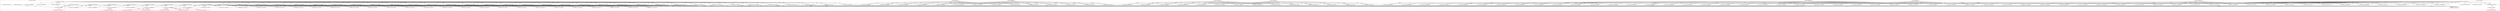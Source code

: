 digraph G {
	"10.1.80.1:44524#ServerID_OuterContainerID"->"1_fwatchdog#ServerID_5bd30c3565a4"[ label="read" ];
	"10.1.80.1:59812#ServerID_OuterContainerID"->"1_fwatchdog#ServerID_68977fd5c9-qtcgc"[ label="GET" ];
	"10.1.80.1:59810#ServerID_OuterContainerID"->"1_fwatchdog#ServerID_68977fd5c9-qtcgc"[ label="GET" ];
	"1_fwatchdog#ServerID_c8cd456c8f13"->"10.1.80.1:59812#ServerID_OuterContainerID"[ label="write" ];
	"1_fwatchdog#ServerID_68977fd5c9-qtcgc"->"10.1.80.1:59810#ServerID_OuterContainerID"[ label="RESPONSE" ];
	"10.1.80.1:59810#ServerID_OuterContainerID"->"1_fwatchdog#ServerID_c8cd456c8f13"[ label="read" ];
	"10.1.80.1:44522#ServerID_OuterContainerID"->"1_fwatchdog#ServerID_5bd30c3565a4"[ label="read" ];
	"10.1.80.1:59812#ServerID_OuterContainerID"->"1_fwatchdog#ServerID_c8cd456c8f13"[ label="read" ];
	"1_fwatchdog#ServerID_c8cd456c8f13"->"10.1.80.1:59810#ServerID_OuterContainerID"[ label="write" ];
	"1_fwatchdog#ServerID_5bd30c3565a4"->"10.1.80.1:44522#ServerID_OuterContainerID"[ label="write" ];
	"1_fwatchdog#ServerID_5bd30c3565a4"->"10.1.80.1:44524#ServerID_OuterContainerID"[ label="write" ];
	"10.1.80.1:41394#ServerID_OuterContainerID"->"1_fwatchdog#ServerID_7cf8268e6ab5"[ label="read" ];
	"10.1.80.1:41392#ServerID_OuterContainerID"->"1_fwatchdog#ServerID_7cf8268e6ab5"[ label="read" ];
	"1_fwatchdog#ServerID_68977fd5c9-qtcgc"->"10.1.80.1:59812#ServerID_OuterContainerID"[ label="RESPONSE" ];
	"10.1.80.1:44524#ServerID_OuterContainerID"->"1_fwatchdog#ServerID_5fff9df6cf-4xmj9"[ label="GET" ];
	"10.1.80.1:44522#ServerID_OuterContainerID"->"1_fwatchdog#ServerID_5fff9df6cf-4xmj9"[ label="GET" ];
	"1_fwatchdog#ServerID_5fff9df6cf-4xmj9"->"10.1.80.1:44522#ServerID_OuterContainerID"[ label="RESPONSE" ];
	"1_fwatchdog#ServerID_5fff9df6cf-4xmj9"->"10.1.80.1:44524#ServerID_OuterContainerID"[ label="RESPONSE" ];
	"10.1.80.1:41394#ServerID_OuterContainerID"->"1_fwatchdog#ServerID_5f846fd567-g8dn6"[ label="GET" ];
	"10.1.80.1:41392#ServerID_OuterContainerID"->"1_fwatchdog#ServerID_5f846fd567-g8dn6"[ label="GET" ];
	"1_fwatchdog#ServerID_5f846fd567-g8dn6"->"10.1.80.1:41394#ServerID_OuterContainerID"[ label="RESPONSE" ];
	"1_fwatchdog#ServerID_5f846fd567-g8dn6"->"10.1.80.1:41392#ServerID_OuterContainerID"[ label="RESPONSE" ];
	"10.1.80.1:36579#ServerID_OuterContainerID"->"1_fwatchdog#ServerID_6df85d7674-f2xxt"[ label="GET" ];
	"10.1.80.1:36578#ServerID_OuterContainerID"->"1_fwatchdog#ServerID_6df85d7674-f2xxt"[ label="GET" ];
	"1_fwatchdog#ServerID_6df85d7674-f2xxt"->"10.1.80.1:36579#ServerID_OuterContainerID"[ label="RESPONSE" ];
	"1_fwatchdog#ServerID_6df85d7674-f2xxt"->"10.1.80.1:36578#ServerID_OuterContainerID"[ label="RESPONSE" ];
	"1_fwatchdog#ServerID_7cf8268e6ab5"->"10.1.80.1:41394#ServerID_OuterContainerID"[ label="write" ];
	"10.1.80.1:36579#ServerID_OuterContainerID"->"1_fwatchdog#ServerID_2347d2f455dd"[ label="read" ];
	"1_fwatchdog#ServerID_7cf8268e6ab5"->"10.1.80.1:41392#ServerID_OuterContainerID"[ label="write" ];
	"1_fwatchdog#ServerID_2347d2f455dd"->"10.1.80.1:36579#ServerID_OuterContainerID"[ label="write" ];
	"10.1.80.1:38918#ServerID_OuterContainerID"->"1_fwatchdog#ServerID_8665dd9487-zwjjv"[ label="GET" ];
	"10.1.80.1:38919#ServerID_OuterContainerID"->"1_fwatchdog#ServerID_8665dd9487-zwjjv"[ label="GET" ];
	"1_fwatchdog#ServerID_8665dd9487-zwjjv"->"10.1.80.1:38918#ServerID_OuterContainerID"[ label="RESPONSE" ];
	"10.1.80.1:36578#ServerID_OuterContainerID"->"1_fwatchdog#ServerID_2347d2f455dd"[ label="read" ];
	"10.1.80.1:59876#ServerID_OuterContainerID"->"1_fwatchdog#ServerID_76c96688d7-4wrfp"[ label="GET" ];
	"1_fwatchdog#ServerID_8665dd9487-zwjjv"->"10.1.80.1:38919#ServerID_OuterContainerID"[ label="RESPONSE" ];
	"10.1.80.1:59877#ServerID_OuterContainerID"->"1_fwatchdog#ServerID_76c96688d7-4wrfp"[ label="GET" ];
	"1_fwatchdog#ServerID_76c96688d7-4wrfp"->"10.1.80.1:59877#ServerID_OuterContainerID"[ label="RESPONSE" ];
	"1_fwatchdog#ServerID_76c96688d7-4wrfp"->"10.1.80.1:59876#ServerID_OuterContainerID"[ label="RESPONSE" ];
	"10.1.80.1:59846#ServerID_OuterContainerID"->"1_fwatchdog#ServerID_68977fd5c9-qtcgc"[ label="GET" ];
	"1_fwatchdog#ServerID_68977fd5c9-qtcgc"->"10.1.80.1:59846#ServerID_OuterContainerID"[ label="RESPONSE" ];
	"10.1.80.1:59844#ServerID_OuterContainerID"->"1_fwatchdog#ServerID_68977fd5c9-qtcgc"[ label="GET" ];
	"1_fwatchdog#ServerID_68977fd5c9-qtcgc"->"10.1.80.1:59844#ServerID_OuterContainerID"[ label="RESPONSE" ];
	"10.1.80.1:44559#ServerID_OuterContainerID"->"1_fwatchdog#ServerID_5fff9df6cf-4xmj9"[ label="GET" ];
	"1_fwatchdog#ServerID_5fff9df6cf-4xmj9"->"10.1.80.1:44559#ServerID_OuterContainerID"[ label="RESPONSE" ];
	"10.1.80.1:44558#ServerID_OuterContainerID"->"1_fwatchdog#ServerID_5fff9df6cf-4xmj9"[ label="GET" ];
	"1_fwatchdog#ServerID_5fff9df6cf-4xmj9"->"10.1.80.1:44558#ServerID_OuterContainerID"[ label="RESPONSE" ];
	"10.1.80.1:41429#ServerID_OuterContainerID"->"1_fwatchdog#ServerID_5f846fd567-g8dn6"[ label="GET" ];
	"10.1.80.1:41428#ServerID_OuterContainerID"->"1_fwatchdog#ServerID_5f846fd567-g8dn6"[ label="GET" ];
	"1_fwatchdog#ServerID_5f846fd567-g8dn6"->"10.1.80.1:41428#ServerID_OuterContainerID"[ label="RESPONSE" ];
	"1_fwatchdog#ServerID_5f846fd567-g8dn6"->"10.1.80.1:41429#ServerID_OuterContainerID"[ label="RESPONSE" ];
	"10.1.80.1:36616#ServerID_OuterContainerID"->"1_fwatchdog#ServerID_6df85d7674-f2xxt"[ label="GET" ];
	"1_fwatchdog#ServerID_6df85d7674-f2xxt"->"10.1.80.1:36616#ServerID_OuterContainerID"[ label="RESPONSE" ];
	"10.1.80.1:36618#ServerID_OuterContainerID"->"1_fwatchdog#ServerID_6df85d7674-f2xxt"[ label="GET" ];
	"1_fwatchdog#ServerID_6df85d7674-f2xxt"->"10.1.80.1:36618#ServerID_OuterContainerID"[ label="RESPONSE" ];
	"10.1.80.1:38960#ServerID_OuterContainerID"->"1_fwatchdog#ServerID_8665dd9487-zwjjv"[ label="GET" ];
	"10.1.80.1:38958#ServerID_OuterContainerID"->"1_fwatchdog#ServerID_8665dd9487-zwjjv"[ label="GET" ];
	"1_fwatchdog#ServerID_8665dd9487-zwjjv"->"10.1.80.1:38960#ServerID_OuterContainerID"[ label="RESPONSE" ];
	"1_fwatchdog#ServerID_8665dd9487-zwjjv"->"10.1.80.1:38958#ServerID_OuterContainerID"[ label="RESPONSE" ];
	"1_fwatchdog#ServerID_6df85d7674-f2xxt"->"gateway:8080#ServerID_OuterContainerID"[ label="POST" ];
	"10.1.80.1:59924#ServerID_OuterContainerID"->"1_fwatchdog#ServerID_76c96688d7-4wrfp"[ label="GET" ];
	"10.1.80.1:59922#ServerID_OuterContainerID"->"1_fwatchdog#ServerID_76c96688d7-4wrfp"[ label="GET" ];
	"1_fwatchdog#ServerID_76c96688d7-4wrfp"->"10.1.80.1:59924#ServerID_OuterContainerID"[ label="RESPONSE" ];
	"1_fwatchdog#ServerID_76c96688d7-4wrfp"->"10.1.80.1:59922#ServerID_OuterContainerID"[ label="RESPONSE" ];
	"10.1.80.93:54198#ServerID_OuterContainerID"->"1_fwatchdog#ServerID_6df85d7674-f2xxt"[ label="POST" ];
	"1_fwatchdog#ServerID_6df85d7674-f2xxt"->"10.1.80.93:8080#ServerID_OuterContainerID"[ label="POST" ];
	"10.1.80.93:46208#ServerID_OuterContainerID"->"1_fwatchdog#ServerID_5f846fd567-g8dn6"[ label="POST" ];
	"1_fwatchdog#ServerID_5f846fd567-g8dn6"->"10.1.80.93:46208#ServerID_OuterContainerID"[ label="RESPONSE" ];
	"10.1.80.93:8080#ServerID_OuterContainerID"->"1_fwatchdog#ServerID_6df85d7674-f2xxt"[ label="RESPONSE" ];
	"gateway:8080#ServerID_OuterContainerID"->"1_fwatchdog#ServerID_6df85d7674-f2xxt"[ label="RESPONSE" ];
	"1_fwatchdog#ServerID_6df85d7674-f2xxt"->"10.1.80.93:54198#ServerID_OuterContainerID"[ label="RESPONSE" ];
	"10.1.80.93:54214#ServerID_OuterContainerID"->"1_fwatchdog#ServerID_6df85d7674-f2xxt"[ label="POST" ];
	"1_fwatchdog#ServerID_6df85d7674-f2xxt"->"gateway:8080#ServerID_OuterContainerID"[ label="POST" ];
	"1_fwatchdog#ServerID_6df85d7674-f2xxt"->"10.1.80.93:8080#ServerID_OuterContainerID"[ label="POST" ];
	"10.1.80.93:46222#ServerID_OuterContainerID"->"1_fwatchdog#ServerID_5f846fd567-g8dn6"[ label="POST" ];
	"1_fwatchdog#ServerID_5f846fd567-g8dn6"->"10.1.80.93:46222#ServerID_OuterContainerID"[ label="RESPONSE" ];
	"10.1.80.93:8080#ServerID_OuterContainerID"->"1_fwatchdog#ServerID_6df85d7674-f2xxt"[ label="RESPONSE" ];
	"gateway:8080#ServerID_OuterContainerID"->"1_fwatchdog#ServerID_6df85d7674-f2xxt"[ label="RESPONSE" ];
	"1_fwatchdog#ServerID_6df85d7674-f2xxt"->"10.1.80.93:54214#ServerID_OuterContainerID"[ label="RESPONSE" ];
	"1_fwatchdog#ServerID_2347d2f455dd"->"10.1.80.1:36578#ServerID_OuterContainerID"[ label="write" ];
	"10.1.80.93:54228#ServerID_OuterContainerID"->"1_fwatchdog#ServerID_6df85d7674-f2xxt"[ label="POST" ];
	"1_fwatchdog#ServerID_6df85d7674-f2xxt"->"gateway:8080#ServerID_OuterContainerID"[ label="POST" ];
	"1_fwatchdog#ServerID_6df85d7674-f2xxt"->"10.1.80.93:8080#ServerID_OuterContainerID"[ label="POST" ];
	"10.1.80.93:46236#ServerID_OuterContainerID"->"1_fwatchdog#ServerID_5f846fd567-g8dn6"[ label="POST" ];
	"10.1.80.1:59846#ServerID_OuterContainerID"->"1_fwatchdog#ServerID_c8cd456c8f13"[ label="read" ];
	"1_fwatchdog#ServerID_5f846fd567-g8dn6"->"10.1.80.93:46236#ServerID_OuterContainerID"[ label="RESPONSE" ];
	"10.1.80.93:8080#ServerID_OuterContainerID"->"1_fwatchdog#ServerID_6df85d7674-f2xxt"[ label="RESPONSE" ];
	"gateway:8080#ServerID_OuterContainerID"->"1_fwatchdog#ServerID_6df85d7674-f2xxt"[ label="RESPONSE" ];
	"1_fwatchdog#ServerID_6df85d7674-f2xxt"->"10.1.80.93:54228#ServerID_OuterContainerID"[ label="RESPONSE" ];
	"1_fwatchdog#ServerID_c8cd456c8f13"->"10.1.80.1:59846#ServerID_OuterContainerID"[ label="write" ];
	"10.1.80.1:59932#ServerID_OuterContainerID"->"1_fwatchdog#ServerID_68977fd5c9-qtcgc"[ label="GET" ];
	"10.1.80.1:59844#ServerID_OuterContainerID"->"1_fwatchdog#ServerID_c8cd456c8f13"[ label="read" ];
	"1_fwatchdog#ServerID_68977fd5c9-qtcgc"->"10.1.80.1:59932#ServerID_OuterContainerID"[ label="RESPONSE" ];
	"10.1.80.1:59934#ServerID_OuterContainerID"->"1_fwatchdog#ServerID_68977fd5c9-qtcgc"[ label="GET" ];
	"1_fwatchdog#ServerID_68977fd5c9-qtcgc"->"10.1.80.1:59934#ServerID_OuterContainerID"[ label="RESPONSE" ];
	"10.1.80.93:54246#ServerID_OuterContainerID"->"1_fwatchdog#ServerID_6df85d7674-f2xxt"[ label="POST" ];
	"1_fwatchdog#ServerID_6df85d7674-f2xxt"->"gateway:8080#ServerID_OuterContainerID"[ label="POST" ];
	"1_fwatchdog#ServerID_6df85d7674-f2xxt"->"10.1.80.93:8080#ServerID_OuterContainerID"[ label="POST" ];
	"10.1.80.93:46254#ServerID_OuterContainerID"->"1_fwatchdog#ServerID_5f846fd567-g8dn6"[ label="POST" ];
	"1_fwatchdog#ServerID_5f846fd567-g8dn6"->"10.1.80.93:46254#ServerID_OuterContainerID"[ label="RESPONSE" ];
	"10.1.80.93:8080#ServerID_OuterContainerID"->"1_fwatchdog#ServerID_6df85d7674-f2xxt"[ label="RESPONSE" ];
	"gateway:8080#ServerID_OuterContainerID"->"1_fwatchdog#ServerID_6df85d7674-f2xxt"[ label="RESPONSE" ];
	"1_fwatchdog#ServerID_6df85d7674-f2xxt"->"10.1.80.93:54246#ServerID_OuterContainerID"[ label="RESPONSE" ];
	"1_fwatchdog#ServerID_c8cd456c8f13"->"10.1.80.1:59844#ServerID_OuterContainerID"[ label="write" ];
	"10.1.80.93:54258#ServerID_OuterContainerID"->"1_fwatchdog#ServerID_6df85d7674-f2xxt"[ label="POST" ];
	"1_fwatchdog#ServerID_6df85d7674-f2xxt"->"gateway:8080#ServerID_OuterContainerID"[ label="POST" ];
	"1_fwatchdog#ServerID_6df85d7674-f2xxt"->"10.1.80.93:8080#ServerID_OuterContainerID"[ label="POST" ];
	"10.1.80.93:46266#ServerID_OuterContainerID"->"1_fwatchdog#ServerID_5f846fd567-g8dn6"[ label="POST" ];
	"1_fwatchdog#ServerID_5f846fd567-g8dn6"->"10.1.80.93:46266#ServerID_OuterContainerID"[ label="RESPONSE" ];
	"10.1.80.93:8080#ServerID_OuterContainerID"->"1_fwatchdog#ServerID_6df85d7674-f2xxt"[ label="RESPONSE" ];
	"gateway:8080#ServerID_OuterContainerID"->"1_fwatchdog#ServerID_6df85d7674-f2xxt"[ label="RESPONSE" ];
	"1_fwatchdog#ServerID_6df85d7674-f2xxt"->"10.1.80.93:54258#ServerID_OuterContainerID"[ label="RESPONSE" ];
	"10.1.80.93:54274#ServerID_OuterContainerID"->"1_fwatchdog#ServerID_6df85d7674-f2xxt"[ label="POST" ];
	"1_fwatchdog#ServerID_6df85d7674-f2xxt"->"gateway:8080#ServerID_OuterContainerID"[ label="POST" ];
	"1_fwatchdog#ServerID_6df85d7674-f2xxt"->"10.1.80.93:8080#ServerID_OuterContainerID"[ label="POST" ];
	"10.1.80.93:46282#ServerID_OuterContainerID"->"1_fwatchdog#ServerID_5f846fd567-g8dn6"[ label="POST" ];
	"1_fwatchdog#ServerID_5f846fd567-g8dn6"->"10.1.80.93:46282#ServerID_OuterContainerID"[ label="RESPONSE" ];
	"10.1.80.93:8080#ServerID_OuterContainerID"->"1_fwatchdog#ServerID_6df85d7674-f2xxt"[ label="RESPONSE" ];
	"gateway:8080#ServerID_OuterContainerID"->"1_fwatchdog#ServerID_6df85d7674-f2xxt"[ label="RESPONSE" ];
	"1_fwatchdog#ServerID_6df85d7674-f2xxt"->"10.1.80.93:54274#ServerID_OuterContainerID"[ label="RESPONSE" ];
	"10.1.80.1:44558#ServerID_OuterContainerID"->"1_fwatchdog#ServerID_5bd30c3565a4"[ label="read" ];
	"10.1.80.1:44684#ServerID_OuterContainerID"->"1_fwatchdog#ServerID_5fff9df6cf-4xmj9"[ label="GET" ];
	"10.1.80.1:44682#ServerID_OuterContainerID"->"1_fwatchdog#ServerID_5fff9df6cf-4xmj9"[ label="GET" ];
	"1_fwatchdog#ServerID_5fff9df6cf-4xmj9"->"10.1.80.1:44684#ServerID_OuterContainerID"[ label="RESPONSE" ];
	"1_fwatchdog#ServerID_5fff9df6cf-4xmj9"->"10.1.80.1:44682#ServerID_OuterContainerID"[ label="RESPONSE" ];
	"10.1.80.1:44559#ServerID_OuterContainerID"->"1_fwatchdog#ServerID_5bd30c3565a4"[ label="read" ];
	"10.1.80.1:41554#ServerID_OuterContainerID"->"1_fwatchdog#ServerID_5f846fd567-g8dn6"[ label="GET" ];
	"1_fwatchdog#ServerID_5f846fd567-g8dn6"->"10.1.80.1:41552#ServerID_OuterContainerID"[ label="RESPONSE" ];
	"10.1.80.1:41552#ServerID_OuterContainerID"->"1_fwatchdog#ServerID_5f846fd567-g8dn6"[ label="GET" ];
	"1_fwatchdog#ServerID_5f846fd567-g8dn6"->"10.1.80.1:41554#ServerID_OuterContainerID"[ label="RESPONSE" ];
	"10.1.80.93:54296#ServerID_OuterContainerID"->"1_fwatchdog#ServerID_6df85d7674-f2xxt"[ label="POST" ];
	"1_fwatchdog#ServerID_5bd30c3565a4"->"10.1.80.1:44559#ServerID_OuterContainerID"[ label="write" ];
	"1_fwatchdog#ServerID_6df85d7674-f2xxt"->"gateway:8080#ServerID_OuterContainerID"[ label="POST" ];
	"1_fwatchdog#ServerID_6df85d7674-f2xxt"->"10.1.80.93:8080#ServerID_OuterContainerID"[ label="POST" ];
	"10.1.80.93:46304#ServerID_OuterContainerID"->"1_fwatchdog#ServerID_5f846fd567-g8dn6"[ label="POST" ];
	"1_fwatchdog#ServerID_5f846fd567-g8dn6"->"10.1.80.93:46304#ServerID_OuterContainerID"[ label="RESPONSE" ];
	"10.1.80.93:8080#ServerID_OuterContainerID"->"1_fwatchdog#ServerID_6df85d7674-f2xxt"[ label="RESPONSE" ];
	"gateway:8080#ServerID_OuterContainerID"->"1_fwatchdog#ServerID_6df85d7674-f2xxt"[ label="RESPONSE" ];
	"1_fwatchdog#ServerID_6df85d7674-f2xxt"->"10.1.80.93:54296#ServerID_OuterContainerID"[ label="RESPONSE" ];
	"10.1.80.1:36752#ServerID_OuterContainerID"->"1_fwatchdog#ServerID_6df85d7674-f2xxt"[ label="GET" ];
	"1_fwatchdog#ServerID_6df85d7674-f2xxt"->"10.1.80.1:36750#ServerID_OuterContainerID"[ label="RESPONSE" ];
	"10.1.80.1:36750#ServerID_OuterContainerID"->"1_fwatchdog#ServerID_6df85d7674-f2xxt"[ label="GET" ];
	"1_fwatchdog#ServerID_6df85d7674-f2xxt"->"10.1.80.1:36752#ServerID_OuterContainerID"[ label="RESPONSE" ];
	"10.1.80.1:39089#ServerID_OuterContainerID"->"1_fwatchdog#ServerID_8665dd9487-zwjjv"[ label="GET" ];
	"10.1.80.1:39088#ServerID_OuterContainerID"->"1_fwatchdog#ServerID_8665dd9487-zwjjv"[ label="GET" ];
	"1_fwatchdog#ServerID_8665dd9487-zwjjv"->"10.1.80.1:39088#ServerID_OuterContainerID"[ label="RESPONSE" ];
	"1_fwatchdog#ServerID_5bd30c3565a4"->"10.1.80.1:44558#ServerID_OuterContainerID"[ label="write" ];
	"1_fwatchdog#ServerID_8665dd9487-zwjjv"->"10.1.80.1:39089#ServerID_OuterContainerID"[ label="RESPONSE" ];
	"10.1.80.1:60046#ServerID_OuterContainerID"->"1_fwatchdog#ServerID_76c96688d7-4wrfp"[ label="GET" ];
	"10.1.80.1:60048#ServerID_OuterContainerID"->"1_fwatchdog#ServerID_76c96688d7-4wrfp"[ label="GET" ];
	"1_fwatchdog#ServerID_76c96688d7-4wrfp"->"10.1.80.1:60046#ServerID_OuterContainerID"[ label="RESPONSE" ];
	"1_fwatchdog#ServerID_76c96688d7-4wrfp"->"10.1.80.1:60048#ServerID_OuterContainerID"[ label="RESPONSE" ];
	"10.1.80.93:54320#ServerID_OuterContainerID"->"1_fwatchdog#ServerID_6df85d7674-f2xxt"[ label="POST" ];
	"1_fwatchdog#ServerID_6df85d7674-f2xxt"->"gateway:8080#ServerID_OuterContainerID"[ label="POST" ];
	"1_fwatchdog#ServerID_6df85d7674-f2xxt"->"10.1.80.93:8080#ServerID_OuterContainerID"[ label="POST" ];
	"10.1.80.93:46328#ServerID_OuterContainerID"->"1_fwatchdog#ServerID_5f846fd567-g8dn6"[ label="POST" ];
	"1_fwatchdog#ServerID_5f846fd567-g8dn6"->"10.1.80.93:46328#ServerID_OuterContainerID"[ label="RESPONSE" ];
	"10.1.80.93:8080#ServerID_OuterContainerID"->"1_fwatchdog#ServerID_6df85d7674-f2xxt"[ label="RESPONSE" ];
	"gateway:8080#ServerID_OuterContainerID"->"1_fwatchdog#ServerID_6df85d7674-f2xxt"[ label="RESPONSE" ];
	"1_fwatchdog#ServerID_6df85d7674-f2xxt"->"10.1.80.93:54320#ServerID_OuterContainerID"[ label="RESPONSE" ];
	"10.1.80.93:54334#ServerID_OuterContainerID"->"1_fwatchdog#ServerID_6df85d7674-f2xxt"[ label="POST" ];
	"1_fwatchdog#ServerID_6df85d7674-f2xxt"->"gateway:8080#ServerID_OuterContainerID"[ label="POST" ];
	"10.1.80.1:41428#ServerID_OuterContainerID"->"1_fwatchdog#ServerID_7cf8268e6ab5"[ label="read" ];
	"1_fwatchdog#ServerID_6df85d7674-f2xxt"->"10.1.80.93:8080#ServerID_OuterContainerID"[ label="POST" ];
	"10.1.80.93:46342#ServerID_OuterContainerID"->"1_fwatchdog#ServerID_5f846fd567-g8dn6"[ label="POST" ];
	"1_fwatchdog#ServerID_5f846fd567-g8dn6"->"10.1.80.93:46342#ServerID_OuterContainerID"[ label="RESPONSE" ];
	"10.1.80.93:8080#ServerID_OuterContainerID"->"1_fwatchdog#ServerID_6df85d7674-f2xxt"[ label="RESPONSE" ];
	"gateway:8080#ServerID_OuterContainerID"->"1_fwatchdog#ServerID_6df85d7674-f2xxt"[ label="RESPONSE" ];
	"1_fwatchdog#ServerID_6df85d7674-f2xxt"->"10.1.80.93:54334#ServerID_OuterContainerID"[ label="RESPONSE" ];
	"1_fwatchdog#ServerID_7cf8268e6ab5"->"10.1.80.1:41428#ServerID_OuterContainerID"[ label="write" ];
	"10.1.80.93:54346#ServerID_OuterContainerID"->"1_fwatchdog#ServerID_6df85d7674-f2xxt"[ label="POST" ];
	"1_fwatchdog#ServerID_6df85d7674-f2xxt"->"gateway:8080#ServerID_OuterContainerID"[ label="POST" ];
	"10.1.80.1:41429#ServerID_OuterContainerID"->"1_fwatchdog#ServerID_7cf8268e6ab5"[ label="read" ];
	"1_fwatchdog#ServerID_7cf8268e6ab5"->"10.1.80.1:41429#ServerID_OuterContainerID"[ label="write" ];
	"10.1.80.93:46354#ServerID_OuterContainerID"->"1_fwatchdog#ServerID_5f846fd567-g8dn6"[ label="POST" ];
	"1_fwatchdog#ServerID_6df85d7674-f2xxt"->"10.1.80.93:8080#ServerID_OuterContainerID"[ label="POST" ];
	"1_fwatchdog#ServerID_5f846fd567-g8dn6"->"10.1.80.93:46354#ServerID_OuterContainerID"[ label="RESPONSE" ];
	"10.1.80.93:8080#ServerID_OuterContainerID"->"1_fwatchdog#ServerID_6df85d7674-f2xxt"[ label="RESPONSE" ];
	"gateway:8080#ServerID_OuterContainerID"->"1_fwatchdog#ServerID_6df85d7674-f2xxt"[ label="RESPONSE" ];
	"1_fwatchdog#ServerID_6df85d7674-f2xxt"->"10.1.80.93:54346#ServerID_OuterContainerID"[ label="RESPONSE" ];
	"10.1.80.1:36616#ServerID_OuterContainerID"->"1_fwatchdog#ServerID_2347d2f455dd"[ label="read" ];
	"10.1.80.93:54360#ServerID_OuterContainerID"->"1_fwatchdog#ServerID_6df85d7674-f2xxt"[ label="POST" ];
	"1_fwatchdog#ServerID_6df85d7674-f2xxt"->"gateway:8080#ServerID_OuterContainerID"[ label="POST" ];
	"1_fwatchdog#ServerID_6df85d7674-f2xxt"->"10.1.80.93:8080#ServerID_OuterContainerID"[ label="POST" ];
	"10.1.80.93:46368#ServerID_OuterContainerID"->"1_fwatchdog#ServerID_5f846fd567-g8dn6"[ label="POST" ];
	"1_fwatchdog#ServerID_5f846fd567-g8dn6"->"10.1.80.93:46368#ServerID_OuterContainerID"[ label="RESPONSE" ];
	"10.1.80.93:8080#ServerID_OuterContainerID"->"1_fwatchdog#ServerID_6df85d7674-f2xxt"[ label="RESPONSE" ];
	"gateway:8080#ServerID_OuterContainerID"->"1_fwatchdog#ServerID_6df85d7674-f2xxt"[ label="RESPONSE" ];
	"1_fwatchdog#ServerID_6df85d7674-f2xxt"->"10.1.80.93:54360#ServerID_OuterContainerID"[ label="RESPONSE" ];
	"10.1.80.1:60062#ServerID_OuterContainerID"->"1_fwatchdog#ServerID_68977fd5c9-qtcgc"[ label="GET" ];
	"10.1.80.1:60063#ServerID_OuterContainerID"->"1_fwatchdog#ServerID_68977fd5c9-qtcgc"[ label="GET" ];
	"1_fwatchdog#ServerID_68977fd5c9-qtcgc"->"10.1.80.1:60062#ServerID_OuterContainerID"[ label="RESPONSE" ];
	"1_fwatchdog#ServerID_68977fd5c9-qtcgc"->"10.1.80.1:60063#ServerID_OuterContainerID"[ label="RESPONSE" ];
	"1_fwatchdog#ServerID_2347d2f455dd"->"10.1.80.1:36616#ServerID_OuterContainerID"[ label="write" ];
	"10.1.80.93:54376#ServerID_OuterContainerID"->"1_fwatchdog#ServerID_6df85d7674-f2xxt"[ label="POST" ];
	"1_fwatchdog#ServerID_6df85d7674-f2xxt"->"gateway:8080#ServerID_OuterContainerID"[ label="POST" ];
	"1_fwatchdog#ServerID_6df85d7674-f2xxt"->"10.1.80.93:8080#ServerID_OuterContainerID"[ label="POST" ];
	"10.1.80.93:46384#ServerID_OuterContainerID"->"1_fwatchdog#ServerID_5f846fd567-g8dn6"[ label="POST" ];
	"1_fwatchdog#ServerID_5f846fd567-g8dn6"->"10.1.80.93:46384#ServerID_OuterContainerID"[ label="RESPONSE" ];
	"gateway:8080#ServerID_OuterContainerID"->"1_fwatchdog#ServerID_6df85d7674-f2xxt"[ label="RESPONSE" ];
	"10.1.80.93:8080#ServerID_OuterContainerID"->"1_fwatchdog#ServerID_6df85d7674-f2xxt"[ label="RESPONSE" ];
	"1_fwatchdog#ServerID_6df85d7674-f2xxt"->"10.1.80.93:54376#ServerID_OuterContainerID"[ label="RESPONSE" ];
	"10.1.80.1:36618#ServerID_OuterContainerID"->"1_fwatchdog#ServerID_2347d2f455dd"[ label="read" ];
	"10.1.80.93:54388#ServerID_OuterContainerID"->"1_fwatchdog#ServerID_6df85d7674-f2xxt"[ label="POST" ];
	"1_fwatchdog#ServerID_6df85d7674-f2xxt"->"gateway:8080#ServerID_OuterContainerID"[ label="POST" ];
	"1_fwatchdog#ServerID_6df85d7674-f2xxt"->"10.1.80.93:8080#ServerID_OuterContainerID"[ label="POST" ];
	"10.1.80.93:46396#ServerID_OuterContainerID"->"1_fwatchdog#ServerID_5f846fd567-g8dn6"[ label="POST" ];
	"1_fwatchdog#ServerID_5f846fd567-g8dn6"->"10.1.80.93:46396#ServerID_OuterContainerID"[ label="RESPONSE" ];
	"10.1.80.93:8080#ServerID_OuterContainerID"->"1_fwatchdog#ServerID_6df85d7674-f2xxt"[ label="RESPONSE" ];
	"gateway:8080#ServerID_OuterContainerID"->"1_fwatchdog#ServerID_6df85d7674-f2xxt"[ label="RESPONSE" ];
	"1_fwatchdog#ServerID_6df85d7674-f2xxt"->"10.1.80.93:54388#ServerID_OuterContainerID"[ label="RESPONSE" ];
	"1_fwatchdog#ServerID_2347d2f455dd"->"10.1.80.1:36618#ServerID_OuterContainerID"[ label="write" ];
	"10.1.80.1:44804#ServerID_OuterContainerID"->"1_fwatchdog#ServerID_5fff9df6cf-4xmj9"[ label="GET" ];
	"1_fwatchdog#ServerID_5f846fd567-g8dn6"->"10.1.80.1:41674#ServerID_OuterContainerID"[ label="RESPONSE" ];
	"10.1.80.1:44806#ServerID_OuterContainerID"->"1_fwatchdog#ServerID_5fff9df6cf-4xmj9"[ label="GET" ];
	"1_fwatchdog#ServerID_5fff9df6cf-4xmj9"->"10.1.80.1:44804#ServerID_OuterContainerID"[ label="RESPONSE" ];
	"1_fwatchdog#ServerID_5f846fd567-g8dn6"->"10.1.80.1:41676#ServerID_OuterContainerID"[ label="RESPONSE" ];
	"10.1.80.1:41676#ServerID_OuterContainerID"->"1_fwatchdog#ServerID_5f846fd567-g8dn6"[ label="GET" ];
	"10.1.80.1:41674#ServerID_OuterContainerID"->"1_fwatchdog#ServerID_5f846fd567-g8dn6"[ label="GET" ];
	"1_fwatchdog#ServerID_5fff9df6cf-4xmj9"->"10.1.80.1:44806#ServerID_OuterContainerID"[ label="RESPONSE" ];
	"10.1.80.93:54416#ServerID_OuterContainerID"->"1_fwatchdog#ServerID_6df85d7674-f2xxt"[ label="POST" ];
	"1_fwatchdog#ServerID_6df85d7674-f2xxt"->"10.1.80.93:8080#ServerID_OuterContainerID"[ label="POST" ];
	"1_fwatchdog#ServerID_6df85d7674-f2xxt"->"gateway:8080#ServerID_OuterContainerID"[ label="POST" ];
	"10.1.80.93:46424#ServerID_OuterContainerID"->"1_fwatchdog#ServerID_5f846fd567-g8dn6"[ label="POST" ];
	"10.1.80.93:54198#ServerID_OuterContainerID"->"1_fwatchdog#ServerID_2347d2f455dd"[ label="read" ];
	"1_fwatchdog#ServerID_5f846fd567-g8dn6"->"10.1.80.93:46424#ServerID_OuterContainerID"[ label="RESPONSE" ];
	"10.1.80.93:8080#ServerID_OuterContainerID"->"1_fwatchdog#ServerID_6df85d7674-f2xxt"[ label="RESPONSE" ];
	"gateway:8080#ServerID_OuterContainerID"->"1_fwatchdog#ServerID_6df85d7674-f2xxt"[ label="RESPONSE" ];
	"1_fwatchdog#ServerID_6df85d7674-f2xxt"->"10.1.80.93:54416#ServerID_OuterContainerID"[ label="RESPONSE" ];
	"1_fwatchdog#ServerID_2347d2f455dd"->"pipe:[7844706]#ServerID_2347d2f455dd"[ label="write" ];
	"1_fwatchdog#ServerID_2347d2f455dd"->"localhost:3000#ServerID_2347d2f455dd"[ label="connect" ];
	"10.1.80.1:36872#ServerID_OuterContainerID"->"1_fwatchdog#ServerID_6df85d7674-f2xxt"[ label="GET" ];
	"10.1.80.1:36873#ServerID_OuterContainerID"->"1_fwatchdog#ServerID_6df85d7674-f2xxt"[ label="GET" ];
	"1_fwatchdog#ServerID_6df85d7674-f2xxt"->"10.1.80.1:36872#ServerID_OuterContainerID"[ label="RESPONSE" ];
	"1_fwatchdog#ServerID_6df85d7674-f2xxt"->"10.1.80.1:36873#ServerID_OuterContainerID"[ label="RESPONSE" ];
	"10.1.80.1:39211#ServerID_OuterContainerID"->"1_fwatchdog#ServerID_8665dd9487-zwjjv"[ label="GET" ];
	"1_fwatchdog#ServerID_8665dd9487-zwjjv"->"10.1.80.1:39211#ServerID_OuterContainerID"[ label="RESPONSE" ];
	"localhost:3000#ServerID_2347d2f455dd"->"1_fwatchdog#ServerID_2347d2f455dd"[ label="read" ];
	"10.1.80.1:39210#ServerID_OuterContainerID"->"1_fwatchdog#ServerID_8665dd9487-zwjjv"[ label="GET" ];
	"1_fwatchdog#ServerID_8665dd9487-zwjjv"->"10.1.80.1:39210#ServerID_OuterContainerID"[ label="RESPONSE" ];
	"10.1.80.93:54438#ServerID_OuterContainerID"->"1_fwatchdog#ServerID_6df85d7674-f2xxt"[ label="POST" ];
	"1_fwatchdog#ServerID_6df85d7674-f2xxt"->"gateway:8080#ServerID_OuterContainerID"[ label="POST" ];
	"1_fwatchdog#ServerID_6df85d7674-f2xxt"->"10.1.80.93:8080#ServerID_OuterContainerID"[ label="POST" ];
	"1_fwatchdog#ServerID_2347d2f455dd"->"localhost:3000#ServerID_2347d2f455dd"[ label="write" ];
	"10.1.80.93:46446#ServerID_OuterContainerID"->"1_fwatchdog#ServerID_5f846fd567-g8dn6"[ label="POST" ];
	"1_fwatchdog#ServerID_5f846fd567-g8dn6"->"10.1.80.93:46446#ServerID_OuterContainerID"[ label="RESPONSE" ];
	"10.1.80.93:8080#ServerID_OuterContainerID"->"1_fwatchdog#ServerID_6df85d7674-f2xxt"[ label="RESPONSE" ];
	"gateway:8080#ServerID_OuterContainerID"->"1_fwatchdog#ServerID_6df85d7674-f2xxt"[ label="RESPONSE" ];
	"1_fwatchdog#ServerID_6df85d7674-f2xxt"->"10.1.80.93:54438#ServerID_OuterContainerID"[ label="RESPONSE" ];
	"10.1.80.1:60181#ServerID_OuterContainerID"->"1_fwatchdog#ServerID_76c96688d7-4wrfp"[ label="GET" ];
	"10.1.80.1:60180#ServerID_OuterContainerID"->"1_fwatchdog#ServerID_76c96688d7-4wrfp"[ label="GET" ];
	"1_fwatchdog#ServerID_76c96688d7-4wrfp"->"10.1.80.1:60181#ServerID_OuterContainerID"[ label="RESPONSE" ];
	"1_fwatchdog#ServerID_76c96688d7-4wrfp"->"10.1.80.1:60180#ServerID_OuterContainerID"[ label="RESPONSE" ];
	"10.1.80.93:54454#ServerID_OuterContainerID"->"1_fwatchdog#ServerID_6df85d7674-f2xxt"[ label="POST" ];
	"1_fwatchdog#ServerID_6df85d7674-f2xxt"->"gateway:8080#ServerID_OuterContainerID"[ label="POST" ];
	"1_fwatchdog#ServerID_6df85d7674-f2xxt"->"10.1.80.93:8080#ServerID_OuterContainerID"[ label="POST" ];
	"10.1.80.93:46462#ServerID_OuterContainerID"->"1_fwatchdog#ServerID_5f846fd567-g8dn6"[ label="POST" ];
	"1_fwatchdog#ServerID_5f846fd567-g8dn6"->"10.1.80.93:46462#ServerID_OuterContainerID"[ label="RESPONSE" ];
	"10.1.80.93:8080#ServerID_OuterContainerID"->"1_fwatchdog#ServerID_6df85d7674-f2xxt"[ label="RESPONSE" ];
	"gateway:8080#ServerID_OuterContainerID"->"1_fwatchdog#ServerID_6df85d7674-f2xxt"[ label="RESPONSE" ];
	"1_fwatchdog#ServerID_6df85d7674-f2xxt"->"10.1.80.93:54454#ServerID_OuterContainerID"[ label="RESPONSE" ];
	"10.1.80.93:54466#ServerID_OuterContainerID"->"1_fwatchdog#ServerID_6df85d7674-f2xxt"[ label="POST" ];
	"1_fwatchdog#ServerID_6df85d7674-f2xxt"->"gateway:8080#ServerID_OuterContainerID"[ label="POST" ];
	"1_fwatchdog#ServerID_6df85d7674-f2xxt"->"10.1.80.93:8080#ServerID_OuterContainerID"[ label="POST" ];
	"localhost:3000#ServerID_2347d2f455dd"->"13_node#ServerID_2347d2f455dd"[ label="read" ];
	"10.1.80.93:46474#ServerID_OuterContainerID"->"1_fwatchdog#ServerID_5f846fd567-g8dn6"[ label="POST" ];
	"1_fwatchdog#ServerID_5f846fd567-g8dn6"->"10.1.80.93:46474#ServerID_OuterContainerID"[ label="RESPONSE" ];
	"10.1.80.93:8080#ServerID_OuterContainerID"->"1_fwatchdog#ServerID_6df85d7674-f2xxt"[ label="RESPONSE" ];
	"gateway:8080#ServerID_OuterContainerID"->"1_fwatchdog#ServerID_6df85d7674-f2xxt"[ label="RESPONSE" ];
	"1_fwatchdog#ServerID_6df85d7674-f2xxt"->"10.1.80.93:54466#ServerID_OuterContainerID"[ label="RESPONSE" ];
	"13_node#ServerID_2347d2f455dd"->"pipe:[7845926]#ServerID_2347d2f455dd"[ label="write" ];
	"10.1.80.93:54478#ServerID_OuterContainerID"->"1_fwatchdog#ServerID_6df85d7674-f2xxt"[ label="POST" ];
	"1_fwatchdog#ServerID_6df85d7674-f2xxt"->"gateway:8080#ServerID_OuterContainerID"[ label="POST" ];
	"1_fwatchdog#ServerID_6df85d7674-f2xxt"->"10.1.80.93:8080#ServerID_OuterContainerID"[ label="POST" ];
	"10.1.80.93:46486#ServerID_OuterContainerID"->"1_fwatchdog#ServerID_5f846fd567-g8dn6"[ label="POST" ];
	"/etc/hosts#ServerID_2347d2f455dd"->"13_node#ServerID_2347d2f455dd"[ label="read" ];
	"1_fwatchdog#ServerID_5f846fd567-g8dn6"->"10.1.80.93:46486#ServerID_OuterContainerID"[ label="RESPONSE" ];
	"10.1.80.93:8080#ServerID_OuterContainerID"->"1_fwatchdog#ServerID_6df85d7674-f2xxt"[ label="RESPONSE" ];
	"gateway:8080#ServerID_OuterContainerID"->"1_fwatchdog#ServerID_6df85d7674-f2xxt"[ label="RESPONSE" ];
	"1_fwatchdog#ServerID_6df85d7674-f2xxt"->"10.1.80.93:54478#ServerID_OuterContainerID"[ label="RESPONSE" ];
	"10.1.80.1:60186#ServerID_OuterContainerID"->"1_fwatchdog#ServerID_68977fd5c9-qtcgc"[ label="GET" ];
	"1_fwatchdog#ServerID_68977fd5c9-qtcgc"->"10.1.80.1:60186#ServerID_OuterContainerID"[ label="RESPONSE" ];
	"10.1.80.1:60190#ServerID_OuterContainerID"->"1_fwatchdog#ServerID_68977fd5c9-qtcgc"[ label="GET" ];
	"10.1.80.93:54498#ServerID_OuterContainerID"->"1_fwatchdog#ServerID_6df85d7674-f2xxt"[ label="POST" ];
	"/etc/resolv.conf#ServerID_2347d2f455dd"->"13_node#ServerID_2347d2f455dd"[ label="read" ];
	"1_fwatchdog#ServerID_68977fd5c9-qtcgc"->"10.1.80.1:60190#ServerID_OuterContainerID"[ label="RESPONSE" ];
	"1_fwatchdog#ServerID_6df85d7674-f2xxt"->"gateway:8080#ServerID_OuterContainerID"[ label="POST" ];
	"1_fwatchdog#ServerID_6df85d7674-f2xxt"->"10.1.80.93:8080#ServerID_OuterContainerID"[ label="POST" ];
	"10.1.80.93:46506#ServerID_OuterContainerID"->"1_fwatchdog#ServerID_5f846fd567-g8dn6"[ label="POST" ];
	"1_fwatchdog#ServerID_5f846fd567-g8dn6"->"10.1.80.93:46506#ServerID_OuterContainerID"[ label="RESPONSE" ];
	"10.1.80.93:8080#ServerID_OuterContainerID"->"1_fwatchdog#ServerID_6df85d7674-f2xxt"[ label="RESPONSE" ];
	"gateway:8080#ServerID_OuterContainerID"->"1_fwatchdog#ServerID_6df85d7674-f2xxt"[ label="RESPONSE" ];
	"1_fwatchdog#ServerID_6df85d7674-f2xxt"->"10.1.80.93:54498#ServerID_OuterContainerID"[ label="RESPONSE" ];
	"13_node#ServerID_2347d2f455dd"->"10.152.183.10:53#ServerID_OuterContainerID"[ label="sendto" ];
	"10.1.80.1:44911#ServerID_OuterContainerID"->"1_fwatchdog#ServerID_5fff9df6cf-4xmj9"[ label="GET" ];
	"1_fwatchdog#ServerID_5fff9df6cf-4xmj9"->"10.1.80.1:44911#ServerID_OuterContainerID"[ label="RESPONSE" ];
	"10.1.80.1:44910#ServerID_OuterContainerID"->"1_fwatchdog#ServerID_5fff9df6cf-4xmj9"[ label="GET" ];
	"1_fwatchdog#ServerID_5fff9df6cf-4xmj9"->"10.1.80.1:44910#ServerID_OuterContainerID"[ label="RESPONSE" ];
	"10.1.80.1:41780#ServerID_OuterContainerID"->"1_fwatchdog#ServerID_5f846fd567-g8dn6"[ label="GET" ];
	"1_fwatchdog#ServerID_5f846fd567-g8dn6"->"10.1.80.1:41780#ServerID_OuterContainerID"[ label="RESPONSE" ];
	"1_fwatchdog#ServerID_5f846fd567-g8dn6"->"10.1.80.1:41781#ServerID_OuterContainerID"[ label="RESPONSE" ];
	"10.1.80.1:41781#ServerID_OuterContainerID"->"1_fwatchdog#ServerID_5f846fd567-g8dn6"[ label="GET" ];
	"10.1.80.1:36966#ServerID_OuterContainerID"->"1_fwatchdog#ServerID_6df85d7674-f2xxt"[ label="GET" ];
	"1_fwatchdog#ServerID_6df85d7674-f2xxt"->"10.1.80.1:36966#ServerID_OuterContainerID"[ label="RESPONSE" ];
	"10.1.80.1:36968#ServerID_OuterContainerID"->"1_fwatchdog#ServerID_6df85d7674-f2xxt"[ label="GET" ];
	"1_fwatchdog#ServerID_6df85d7674-f2xxt"->"10.1.80.1:36968#ServerID_OuterContainerID"[ label="RESPONSE" ];
	"10.152.183.10:53#ServerID_OuterContainerID"->"13_node#ServerID_2347d2f455dd"[ label="recvfrom" ];
	"10.1.80.1:39304#ServerID_OuterContainerID"->"1_fwatchdog#ServerID_8665dd9487-zwjjv"[ label="GET" ];
	"10.1.80.1:39305#ServerID_OuterContainerID"->"1_fwatchdog#ServerID_8665dd9487-zwjjv"[ label="GET" ];
	"1_fwatchdog#ServerID_8665dd9487-zwjjv"->"10.1.80.1:39305#ServerID_OuterContainerID"[ label="RESPONSE" ];
	"1_fwatchdog#ServerID_8665dd9487-zwjjv"->"10.1.80.1:39304#ServerID_OuterContainerID"[ label="RESPONSE" ];
	"10.1.80.1:60262#ServerID_OuterContainerID"->"1_fwatchdog#ServerID_76c96688d7-4wrfp"[ label="GET" ];
	"1_fwatchdog#ServerID_76c96688d7-4wrfp"->"10.1.80.1:60262#ServerID_OuterContainerID"[ label="RESPONSE" ];
	"10.1.80.1:60263#ServerID_OuterContainerID"->"1_fwatchdog#ServerID_76c96688d7-4wrfp"[ label="GET" ];
	"1_fwatchdog#ServerID_76c96688d7-4wrfp"->"10.1.80.1:60263#ServerID_OuterContainerID"[ label="RESPONSE" ];
	"10.1.80.1:60230#ServerID_OuterContainerID"->"1_fwatchdog#ServerID_68977fd5c9-qtcgc"[ label="GET" ];
	"1_fwatchdog#ServerID_68977fd5c9-qtcgc"->"10.1.80.1:60230#ServerID_OuterContainerID"[ label="RESPONSE" ];
	"10.1.80.1:60232#ServerID_OuterContainerID"->"1_fwatchdog#ServerID_68977fd5c9-qtcgc"[ label="GET" ];
	"1_fwatchdog#ServerID_5fff9df6cf-4xmj9"->"10.1.80.1:44942#ServerID_OuterContainerID"[ label="RESPONSE" ];
	"1_fwatchdog#ServerID_68977fd5c9-qtcgc"->"10.1.80.1:60232#ServerID_OuterContainerID"[ label="RESPONSE" ];
	"10.1.80.1:44942#ServerID_OuterContainerID"->"1_fwatchdog#ServerID_5fff9df6cf-4xmj9"[ label="GET" ];
	"10.1.80.1:44943#ServerID_OuterContainerID"->"1_fwatchdog#ServerID_5fff9df6cf-4xmj9"[ label="GET" ];
	"1_fwatchdog#ServerID_5fff9df6cf-4xmj9"->"10.1.80.1:44943#ServerID_OuterContainerID"[ label="RESPONSE" ];
	"10.1.80.1:41812#ServerID_OuterContainerID"->"1_fwatchdog#ServerID_5f846fd567-g8dn6"[ label="GET" ];
	"1_fwatchdog#ServerID_5f846fd567-g8dn6"->"10.1.80.1:41812#ServerID_OuterContainerID"[ label="RESPONSE" ];
	"10.1.80.1:41814#ServerID_OuterContainerID"->"1_fwatchdog#ServerID_5f846fd567-g8dn6"[ label="GET" ];
	"1_fwatchdog#ServerID_5f846fd567-g8dn6"->"10.1.80.1:41814#ServerID_OuterContainerID"[ label="RESPONSE" ];
	"10.1.80.1:36998#ServerID_OuterContainerID"->"1_fwatchdog#ServerID_6df85d7674-f2xxt"[ label="GET" ];
	"10.1.80.1:37000#ServerID_OuterContainerID"->"1_fwatchdog#ServerID_6df85d7674-f2xxt"[ label="GET" ];
	"1_fwatchdog#ServerID_6df85d7674-f2xxt"->"10.1.80.1:36998#ServerID_OuterContainerID"[ label="RESPONSE" ];
	"1_fwatchdog#ServerID_6df85d7674-f2xxt"->"10.1.80.1:37000#ServerID_OuterContainerID"[ label="RESPONSE" ];
	"10.1.80.1:39339#ServerID_OuterContainerID"->"1_fwatchdog#ServerID_8665dd9487-zwjjv"[ label="GET" ];
	"1_fwatchdog#ServerID_8665dd9487-zwjjv"->"10.1.80.1:39339#ServerID_OuterContainerID"[ label="RESPONSE" ];
	"10.1.80.1:39338#ServerID_OuterContainerID"->"1_fwatchdog#ServerID_8665dd9487-zwjjv"[ label="GET" ];
	"1_fwatchdog#ServerID_8665dd9487-zwjjv"->"10.1.80.1:39338#ServerID_OuterContainerID"[ label="RESPONSE" ];
	"10.1.80.1:60297#ServerID_OuterContainerID"->"1_fwatchdog#ServerID_76c96688d7-4wrfp"[ label="GET" ];
	"10.1.80.1:60296#ServerID_OuterContainerID"->"1_fwatchdog#ServerID_76c96688d7-4wrfp"[ label="GET" ];
	"1_fwatchdog#ServerID_76c96688d7-4wrfp"->"10.1.80.1:60297#ServerID_OuterContainerID"[ label="RESPONSE" ];
	"1_fwatchdog#ServerID_76c96688d7-4wrfp"->"10.1.80.1:60296#ServerID_OuterContainerID"[ label="RESPONSE" ];
	"10.1.80.1:60264#ServerID_OuterContainerID"->"1_fwatchdog#ServerID_68977fd5c9-qtcgc"[ label="GET" ];
	"1_fwatchdog#ServerID_68977fd5c9-qtcgc"->"10.1.80.1:60264#ServerID_OuterContainerID"[ label="RESPONSE" ];
	"10.1.80.1:60265#ServerID_OuterContainerID"->"1_fwatchdog#ServerID_68977fd5c9-qtcgc"[ label="GET" ];
	"1_fwatchdog#ServerID_68977fd5c9-qtcgc"->"10.1.80.1:60265#ServerID_OuterContainerID"[ label="RESPONSE" ];
	"10.1.80.1:44978#ServerID_OuterContainerID"->"1_fwatchdog#ServerID_5fff9df6cf-4xmj9"[ label="GET" ];
	"10.1.80.1:44979#ServerID_OuterContainerID"->"1_fwatchdog#ServerID_5fff9df6cf-4xmj9"[ label="GET" ];
	"1_fwatchdog#ServerID_5fff9df6cf-4xmj9"->"10.1.80.1:44978#ServerID_OuterContainerID"[ label="RESPONSE" ];
	"1_fwatchdog#ServerID_5fff9df6cf-4xmj9"->"10.1.80.1:44979#ServerID_OuterContainerID"[ label="RESPONSE" ];
	"10.1.80.1:41849#ServerID_OuterContainerID"->"1_fwatchdog#ServerID_5f846fd567-g8dn6"[ label="GET" ];
	"10.1.80.1:41848#ServerID_OuterContainerID"->"1_fwatchdog#ServerID_5f846fd567-g8dn6"[ label="GET" ];
	"1_fwatchdog#ServerID_5f846fd567-g8dn6"->"10.1.80.1:41849#ServerID_OuterContainerID"[ label="RESPONSE" ];
	"1_fwatchdog#ServerID_5f846fd567-g8dn6"->"10.1.80.1:41848#ServerID_OuterContainerID"[ label="RESPONSE" ];
	"10.1.80.1:37035#ServerID_OuterContainerID"->"1_fwatchdog#ServerID_6df85d7674-f2xxt"[ label="GET" ];
	"10.1.80.93:46208#ServerID_OuterContainerID"->"1_fwatchdog#ServerID_7cf8268e6ab5"[ label="read" ];
	"1_fwatchdog#ServerID_7cf8268e6ab5"->"pipe:[7845975]#ServerID_7cf8268e6ab5"[ label="write" ];
	"13_node#ServerID_2347d2f455dd"->"gateway:8080#ServerID_OuterContainerID"[ label="connect" ];
	"1_fwatchdog#ServerID_7cf8268e6ab5"->"localhost:3000#ServerID_7cf8268e6ab5"[ label="connect" ];
	"1_fwatchdog#ServerID_7cf8268e6ab5"->"localhost:3000#ServerID_7cf8268e6ab5"[ label="write" ];
	"localhost:3000#ServerID_7cf8268e6ab5"->"1_fwatchdog#ServerID_7cf8268e6ab5"[ label="read" ];
	"13_node#ServerID_7cf8268e6ab5"->"pipe:[7845600]#ServerID_7cf8268e6ab5"[ label="write" ];
	"localhost:3000#ServerID_7cf8268e6ab5"->"13_node#ServerID_7cf8268e6ab5"[ label="read" ];
	"1_fwatchdog#ServerID_7cf8268e6ab5"->"10.1.80.93:46208#ServerID_OuterContainerID"[ label="write" ];
	"1_fwatchdog#ServerID_7cf8268e6ab5"->"pipe:[7845976]#ServerID_7cf8268e6ab5"[ label="write" ];
	"gateway:8080#ServerID_OuterContainerID"->"13_node#ServerID_2347d2f455dd"[ label="read" ];
	"1_fwatchdog#ServerID_2347d2f455dd"->"pipe:[7844707]#ServerID_2347d2f455dd"[ label="write" ];
	"1_fwatchdog#ServerID_2347d2f455dd"->"10.1.80.93:54198#ServerID_OuterContainerID"[ label="write" ];
	"10.1.80.93:54214#ServerID_OuterContainerID"->"1_fwatchdog#ServerID_2347d2f455dd"[ label="read" ];
	"10.1.80.93:46222#ServerID_OuterContainerID"->"1_fwatchdog#ServerID_7cf8268e6ab5"[ label="read" ];
	"1_fwatchdog#ServerID_7cf8268e6ab5"->"10.1.80.93:46222#ServerID_OuterContainerID"[ label="write" ];
	"1_fwatchdog#ServerID_2347d2f455dd"->"10.1.80.93:54214#ServerID_OuterContainerID"[ label="write" ];
	"10.1.80.93:54228#ServerID_OuterContainerID"->"1_fwatchdog#ServerID_2347d2f455dd"[ label="read" ];
	"10.1.80.93:46236#ServerID_OuterContainerID"->"1_fwatchdog#ServerID_7cf8268e6ab5"[ label="read" ];
	"1_fwatchdog#ServerID_7cf8268e6ab5"->"10.1.80.93:46236#ServerID_OuterContainerID"[ label="write" ];
	"1_fwatchdog#ServerID_2347d2f455dd"->"10.1.80.93:54228#ServerID_OuterContainerID"[ label="write" ];
	"10.1.80.1:59934#ServerID_OuterContainerID"->"1_fwatchdog#ServerID_c8cd456c8f13"[ label="read" ];
	"1_fwatchdog#ServerID_c8cd456c8f13"->"10.1.80.1:59932#ServerID_OuterContainerID"[ label="write" ];
	"1_fwatchdog#ServerID_c8cd456c8f13"->"10.1.80.1:59934#ServerID_OuterContainerID"[ label="write" ];
	"10.1.80.93:54246#ServerID_OuterContainerID"->"1_fwatchdog#ServerID_2347d2f455dd"[ label="read" ];
	"10.1.80.1:59932#ServerID_OuterContainerID"->"1_fwatchdog#ServerID_c8cd456c8f13"[ label="read" ];
	"10.1.80.93:46254#ServerID_OuterContainerID"->"1_fwatchdog#ServerID_7cf8268e6ab5"[ label="read" ];
	"1_fwatchdog#ServerID_7cf8268e6ab5"->"10.1.80.93:46254#ServerID_OuterContainerID"[ label="write" ];
	"1_fwatchdog#ServerID_2347d2f455dd"->"10.1.80.93:54246#ServerID_OuterContainerID"[ label="write" ];
	"10.1.80.93:54258#ServerID_OuterContainerID"->"1_fwatchdog#ServerID_2347d2f455dd"[ label="read" ];
	"10.1.80.93:46266#ServerID_OuterContainerID"->"1_fwatchdog#ServerID_7cf8268e6ab5"[ label="read" ];
	"1_fwatchdog#ServerID_7cf8268e6ab5"->"10.1.80.93:46266#ServerID_OuterContainerID"[ label="write" ];
	"1_fwatchdog#ServerID_2347d2f455dd"->"10.1.80.93:54258#ServerID_OuterContainerID"[ label="write" ];
	"10.1.80.93:54274#ServerID_OuterContainerID"->"1_fwatchdog#ServerID_2347d2f455dd"[ label="read" ];
	"10.1.80.93:46282#ServerID_OuterContainerID"->"1_fwatchdog#ServerID_7cf8268e6ab5"[ label="read" ];
	"1_fwatchdog#ServerID_5bd30c3565a4"->"10.1.80.1:44684#ServerID_OuterContainerID"[ label="write" ];
	"1_fwatchdog#ServerID_2347d2f455dd"->"10.1.80.93:54274#ServerID_OuterContainerID"[ label="write" ];
	"1_fwatchdog#ServerID_7cf8268e6ab5"->"10.1.80.93:46282#ServerID_OuterContainerID"[ label="write" ];
	"10.1.80.1:44682#ServerID_OuterContainerID"->"1_fwatchdog#ServerID_5bd30c3565a4"[ label="read" ];
	"10.1.80.1:41554#ServerID_OuterContainerID"->"1_fwatchdog#ServerID_7cf8268e6ab5"[ label="read" ];
	"10.1.80.1:44684#ServerID_OuterContainerID"->"1_fwatchdog#ServerID_5bd30c3565a4"[ label="read" ];
	"1_fwatchdog#ServerID_5bd30c3565a4"->"10.1.80.1:44682#ServerID_OuterContainerID"[ label="write" ];
	"10.1.80.1:41552#ServerID_OuterContainerID"->"1_fwatchdog#ServerID_7cf8268e6ab5"[ label="read" ];
	"1_fwatchdog#ServerID_7cf8268e6ab5"->"10.1.80.1:41552#ServerID_OuterContainerID"[ label="write" ];
	"1_fwatchdog#ServerID_7cf8268e6ab5"->"10.1.80.1:41554#ServerID_OuterContainerID"[ label="write" ];
	"10.1.80.93:54296#ServerID_OuterContainerID"->"1_fwatchdog#ServerID_2347d2f455dd"[ label="read" ];
	"10.1.80.93:46304#ServerID_OuterContainerID"->"1_fwatchdog#ServerID_7cf8268e6ab5"[ label="read" ];
	"1_fwatchdog#ServerID_7cf8268e6ab5"->"10.1.80.93:46304#ServerID_OuterContainerID"[ label="write" ];
	"1_fwatchdog#ServerID_2347d2f455dd"->"10.1.80.93:54296#ServerID_OuterContainerID"[ label="write" ];
	"10.1.80.1:36752#ServerID_OuterContainerID"->"1_fwatchdog#ServerID_2347d2f455dd"[ label="read" ];
	"10.1.80.1:36750#ServerID_OuterContainerID"->"1_fwatchdog#ServerID_2347d2f455dd"[ label="read" ];
	"1_fwatchdog#ServerID_2347d2f455dd"->"10.1.80.1:36750#ServerID_OuterContainerID"[ label="write" ];
	"1_fwatchdog#ServerID_2347d2f455dd"->"10.1.80.1:36752#ServerID_OuterContainerID"[ label="write" ];
	"10.1.80.93:54320#ServerID_OuterContainerID"->"1_fwatchdog#ServerID_2347d2f455dd"[ label="read" ];
	"10.1.80.93:46328#ServerID_OuterContainerID"->"1_fwatchdog#ServerID_7cf8268e6ab5"[ label="read" ];
	"1_fwatchdog#ServerID_7cf8268e6ab5"->"10.1.80.93:46328#ServerID_OuterContainerID"[ label="write" ];
	"1_fwatchdog#ServerID_2347d2f455dd"->"10.1.80.93:54320#ServerID_OuterContainerID"[ label="write" ];
	"10.1.80.93:54334#ServerID_OuterContainerID"->"1_fwatchdog#ServerID_2347d2f455dd"[ label="read" ];
	"10.1.80.93:46342#ServerID_OuterContainerID"->"1_fwatchdog#ServerID_7cf8268e6ab5"[ label="read" ];
	"1_fwatchdog#ServerID_7cf8268e6ab5"->"10.1.80.93:46342#ServerID_OuterContainerID"[ label="write" ];
	"1_fwatchdog#ServerID_2347d2f455dd"->"10.1.80.93:54334#ServerID_OuterContainerID"[ label="write" ];
	"10.1.80.93:54346#ServerID_OuterContainerID"->"1_fwatchdog#ServerID_2347d2f455dd"[ label="read" ];
	"10.1.80.93:46354#ServerID_OuterContainerID"->"1_fwatchdog#ServerID_7cf8268e6ab5"[ label="read" ];
	"1_fwatchdog#ServerID_7cf8268e6ab5"->"10.1.80.93:46354#ServerID_OuterContainerID"[ label="write" ];
	"1_fwatchdog#ServerID_2347d2f455dd"->"10.1.80.93:54346#ServerID_OuterContainerID"[ label="write" ];
	"10.1.80.93:54360#ServerID_OuterContainerID"->"1_fwatchdog#ServerID_2347d2f455dd"[ label="read" ];
	"10.1.80.93:46368#ServerID_OuterContainerID"->"1_fwatchdog#ServerID_7cf8268e6ab5"[ label="read" ];
	"1_fwatchdog#ServerID_7cf8268e6ab5"->"10.1.80.93:46368#ServerID_OuterContainerID"[ label="write" ];
	"1_fwatchdog#ServerID_c8cd456c8f13"->"10.1.80.1:60062#ServerID_OuterContainerID"[ label="write" ];
	"1_fwatchdog#ServerID_c8cd456c8f13"->"10.1.80.1:60063#ServerID_OuterContainerID"[ label="write" ];
	"1_fwatchdog#ServerID_2347d2f455dd"->"10.1.80.93:54360#ServerID_OuterContainerID"[ label="write" ];
	"10.1.80.1:60062#ServerID_OuterContainerID"->"1_fwatchdog#ServerID_c8cd456c8f13"[ label="read" ];
	"10.1.80.1:60063#ServerID_OuterContainerID"->"1_fwatchdog#ServerID_c8cd456c8f13"[ label="read" ];
	"10.1.80.93:54376#ServerID_OuterContainerID"->"1_fwatchdog#ServerID_2347d2f455dd"[ label="read" ];
	"10.1.80.93:46384#ServerID_OuterContainerID"->"1_fwatchdog#ServerID_7cf8268e6ab5"[ label="read" ];
	"1_fwatchdog#ServerID_7cf8268e6ab5"->"10.1.80.93:46384#ServerID_OuterContainerID"[ label="write" ];
	"1_fwatchdog#ServerID_2347d2f455dd"->"10.1.80.93:54376#ServerID_OuterContainerID"[ label="write" ];
	"10.1.80.93:54388#ServerID_OuterContainerID"->"1_fwatchdog#ServerID_2347d2f455dd"[ label="read" ];
	"10.1.80.93:46396#ServerID_OuterContainerID"->"1_fwatchdog#ServerID_7cf8268e6ab5"[ label="read" ];
	"1_fwatchdog#ServerID_7cf8268e6ab5"->"10.1.80.93:46396#ServerID_OuterContainerID"[ label="write" ];
	"1_fwatchdog#ServerID_2347d2f455dd"->"10.1.80.93:54388#ServerID_OuterContainerID"[ label="write" ];
	"10.1.80.1:44804#ServerID_OuterContainerID"->"1_fwatchdog#ServerID_5bd30c3565a4"[ label="read" ];
	"10.1.80.1:44806#ServerID_OuterContainerID"->"1_fwatchdog#ServerID_5bd30c3565a4"[ label="read" ];
	"1_fwatchdog#ServerID_5bd30c3565a4"->"10.1.80.1:44804#ServerID_OuterContainerID"[ label="write" ];
	"1_fwatchdog#ServerID_5bd30c3565a4"->"10.1.80.1:44806#ServerID_OuterContainerID"[ label="write" ];
	"10.1.80.1:41676#ServerID_OuterContainerID"->"1_fwatchdog#ServerID_7cf8268e6ab5"[ label="read" ];
	"10.1.80.1:41674#ServerID_OuterContainerID"->"1_fwatchdog#ServerID_7cf8268e6ab5"[ label="read" ];
	"1_fwatchdog#ServerID_7cf8268e6ab5"->"10.1.80.1:41674#ServerID_OuterContainerID"[ label="write" ];
	"1_fwatchdog#ServerID_7cf8268e6ab5"->"10.1.80.1:41676#ServerID_OuterContainerID"[ label="write" ];
	"10.1.80.93:54416#ServerID_OuterContainerID"->"1_fwatchdog#ServerID_2347d2f455dd"[ label="read" ];
	"10.1.80.93:46424#ServerID_OuterContainerID"->"1_fwatchdog#ServerID_7cf8268e6ab5"[ label="read" ];
	"1_fwatchdog#ServerID_7cf8268e6ab5"->"10.1.80.93:46424#ServerID_OuterContainerID"[ label="write" ];
	"1_fwatchdog#ServerID_2347d2f455dd"->"10.1.80.93:54416#ServerID_OuterContainerID"[ label="write" ];
	"10.1.80.1:36872#ServerID_OuterContainerID"->"1_fwatchdog#ServerID_2347d2f455dd"[ label="read" ];
	"1_fwatchdog#ServerID_2347d2f455dd"->"10.1.80.1:36873#ServerID_OuterContainerID"[ label="write" ];
	"1_fwatchdog#ServerID_2347d2f455dd"->"10.1.80.1:36872#ServerID_OuterContainerID"[ label="write" ];
	"10.1.80.1:36873#ServerID_OuterContainerID"->"1_fwatchdog#ServerID_2347d2f455dd"[ label="read" ];
	"10.1.80.93:54438#ServerID_OuterContainerID"->"1_fwatchdog#ServerID_2347d2f455dd"[ label="read" ];
	"10.1.80.93:46446#ServerID_OuterContainerID"->"1_fwatchdog#ServerID_7cf8268e6ab5"[ label="read" ];
	"1_fwatchdog#ServerID_7cf8268e6ab5"->"10.1.80.93:46446#ServerID_OuterContainerID"[ label="write" ];
	"1_fwatchdog#ServerID_2347d2f455dd"->"10.1.80.93:54438#ServerID_OuterContainerID"[ label="write" ];
	"10.1.80.93:54454#ServerID_OuterContainerID"->"1_fwatchdog#ServerID_2347d2f455dd"[ label="read" ];
	"10.1.80.93:46462#ServerID_OuterContainerID"->"1_fwatchdog#ServerID_7cf8268e6ab5"[ label="read" ];
	"1_fwatchdog#ServerID_7cf8268e6ab5"->"10.1.80.93:46462#ServerID_OuterContainerID"[ label="write" ];
	"1_fwatchdog#ServerID_2347d2f455dd"->"10.1.80.93:54454#ServerID_OuterContainerID"[ label="write" ];
	"10.1.80.93:54466#ServerID_OuterContainerID"->"1_fwatchdog#ServerID_2347d2f455dd"[ label="read" ];
	"10.1.80.93:46474#ServerID_OuterContainerID"->"1_fwatchdog#ServerID_7cf8268e6ab5"[ label="read" ];
	"1_fwatchdog#ServerID_7cf8268e6ab5"->"10.1.80.93:46474#ServerID_OuterContainerID"[ label="write" ];
	"1_fwatchdog#ServerID_2347d2f455dd"->"10.1.80.93:54466#ServerID_OuterContainerID"[ label="write" ];
	"10.1.80.93:54478#ServerID_OuterContainerID"->"1_fwatchdog#ServerID_2347d2f455dd"[ label="read" ];
	"10.1.80.93:46486#ServerID_OuterContainerID"->"1_fwatchdog#ServerID_7cf8268e6ab5"[ label="read" ];
	"1_fwatchdog#ServerID_7cf8268e6ab5"->"10.1.80.93:46486#ServerID_OuterContainerID"[ label="write" ];
	"1_fwatchdog#ServerID_c8cd456c8f13"->"10.1.80.1:60186#ServerID_OuterContainerID"[ label="write" ];
	"1_fwatchdog#ServerID_2347d2f455dd"->"10.1.80.93:54478#ServerID_OuterContainerID"[ label="write" ];
	"10.1.80.93:54498#ServerID_OuterContainerID"->"1_fwatchdog#ServerID_2347d2f455dd"[ label="read" ];
	"10.1.80.1:60186#ServerID_OuterContainerID"->"1_fwatchdog#ServerID_c8cd456c8f13"[ label="read" ];
	"10.1.80.1:60190#ServerID_OuterContainerID"->"1_fwatchdog#ServerID_c8cd456c8f13"[ label="read" ];
	"1_fwatchdog#ServerID_c8cd456c8f13"->"10.1.80.1:60190#ServerID_OuterContainerID"[ label="write" ];
	"10.1.80.93:46506#ServerID_OuterContainerID"->"1_fwatchdog#ServerID_7cf8268e6ab5"[ label="read" ];
	"1_fwatchdog#ServerID_7cf8268e6ab5"->"10.1.80.93:46506#ServerID_OuterContainerID"[ label="write" ];
	"1_fwatchdog#ServerID_2347d2f455dd"->"10.1.80.93:54498#ServerID_OuterContainerID"[ label="write" ];
	"10.1.80.1:44911#ServerID_OuterContainerID"->"1_fwatchdog#ServerID_5bd30c3565a4"[ label="read" ];
	"1_fwatchdog#ServerID_5bd30c3565a4"->"10.1.80.1:44911#ServerID_OuterContainerID"[ label="write" ];
	"10.1.80.1:44910#ServerID_OuterContainerID"->"1_fwatchdog#ServerID_5bd30c3565a4"[ label="read" ];
	"10.1.80.1:41781#ServerID_OuterContainerID"->"1_fwatchdog#ServerID_7cf8268e6ab5"[ label="read" ];
	"1_fwatchdog#ServerID_5bd30c3565a4"->"10.1.80.1:44910#ServerID_OuterContainerID"[ label="write" ];
	"1_fwatchdog#ServerID_7cf8268e6ab5"->"10.1.80.1:41780#ServerID_OuterContainerID"[ label="write" ];
	"10.1.80.1:41780#ServerID_OuterContainerID"->"1_fwatchdog#ServerID_7cf8268e6ab5"[ label="read" ];
	"1_fwatchdog#ServerID_7cf8268e6ab5"->"10.1.80.1:41781#ServerID_OuterContainerID"[ label="write" ];
	"10.1.80.1:36968#ServerID_OuterContainerID"->"1_fwatchdog#ServerID_2347d2f455dd"[ label="read" ];
	"10.1.80.1:36966#ServerID_OuterContainerID"->"1_fwatchdog#ServerID_2347d2f455dd"[ label="read" ];
	"1_fwatchdog#ServerID_2347d2f455dd"->"10.1.80.1:36966#ServerID_OuterContainerID"[ label="write" ];
	"1_fwatchdog#ServerID_2347d2f455dd"->"10.1.80.1:36968#ServerID_OuterContainerID"[ label="write" ];
	"10.1.80.1:60232#ServerID_OuterContainerID"->"1_fwatchdog#ServerID_c8cd456c8f13"[ label="read" ];
	"10.1.80.1:60230#ServerID_OuterContainerID"->"1_fwatchdog#ServerID_c8cd456c8f13"[ label="read" ];
	"1_fwatchdog#ServerID_c8cd456c8f13"->"10.1.80.1:60230#ServerID_OuterContainerID"[ label="write" ];
	"1_fwatchdog#ServerID_c8cd456c8f13"->"10.1.80.1:60232#ServerID_OuterContainerID"[ label="write" ];
	"10.1.80.1:44943#ServerID_OuterContainerID"->"1_fwatchdog#ServerID_5bd30c3565a4"[ label="read" ];
	"10.1.80.1:44942#ServerID_OuterContainerID"->"1_fwatchdog#ServerID_5bd30c3565a4"[ label="read" ];
	"1_fwatchdog#ServerID_5bd30c3565a4"->"10.1.80.1:44942#ServerID_OuterContainerID"[ label="write" ];
	"1_fwatchdog#ServerID_5bd30c3565a4"->"10.1.80.1:44943#ServerID_OuterContainerID"[ label="write" ];
	"10.1.80.1:41814#ServerID_OuterContainerID"->"1_fwatchdog#ServerID_7cf8268e6ab5"[ label="read" ];
	"10.1.80.1:41812#ServerID_OuterContainerID"->"1_fwatchdog#ServerID_7cf8268e6ab5"[ label="read" ];
	"1_fwatchdog#ServerID_7cf8268e6ab5"->"10.1.80.1:41812#ServerID_OuterContainerID"[ label="write" ];
	"1_fwatchdog#ServerID_7cf8268e6ab5"->"10.1.80.1:41814#ServerID_OuterContainerID"[ label="write" ];
	"10.1.80.1:36998#ServerID_OuterContainerID"->"1_fwatchdog#ServerID_2347d2f455dd"[ label="read" ];
	"10.1.80.1:37000#ServerID_OuterContainerID"->"1_fwatchdog#ServerID_2347d2f455dd"[ label="read" ];
	"1_fwatchdog#ServerID_2347d2f455dd"->"10.1.80.1:36998#ServerID_OuterContainerID"[ label="write" ];
	"1_fwatchdog#ServerID_2347d2f455dd"->"10.1.80.1:37000#ServerID_OuterContainerID"[ label="write" ];
	"10.1.80.1:60264#ServerID_OuterContainerID"->"1_fwatchdog#ServerID_c8cd456c8f13"[ label="read" ];
	"1_fwatchdog#ServerID_c8cd456c8f13"->"10.1.80.1:60264#ServerID_OuterContainerID"[ label="write" ];
	"10.1.80.1:60265#ServerID_OuterContainerID"->"1_fwatchdog#ServerID_c8cd456c8f13"[ label="read" ];
	"1_fwatchdog#ServerID_c8cd456c8f13"->"10.1.80.1:60265#ServerID_OuterContainerID"[ label="write" ];
	"10.1.80.1:44978#ServerID_OuterContainerID"->"1_fwatchdog#ServerID_5bd30c3565a4"[ label="read" ];
	"1_fwatchdog#ServerID_5bd30c3565a4"->"10.1.80.1:44978#ServerID_OuterContainerID"[ label="write" ];
	"10.1.80.1:44979#ServerID_OuterContainerID"->"1_fwatchdog#ServerID_5bd30c3565a4"[ label="read" ];
	"1_fwatchdog#ServerID_5bd30c3565a4"->"10.1.80.1:44979#ServerID_OuterContainerID"[ label="write" ];
	"10.1.80.1:41849#ServerID_OuterContainerID"->"1_fwatchdog#ServerID_7cf8268e6ab5"[ label="read" ];
	"10.1.80.1:41848#ServerID_OuterContainerID"->"1_fwatchdog#ServerID_7cf8268e6ab5"[ label="read" ];
	"1_fwatchdog#ServerID_7cf8268e6ab5"->"10.1.80.1:41848#ServerID_OuterContainerID"[ label="write" ];
	"1_fwatchdog#ServerID_7cf8268e6ab5"->"10.1.80.1:41849#ServerID_OuterContainerID"[ label="write" ];
	"10.1.80.1:37035#ServerID_OuterContainerID"->"1_fwatchdog#ServerID_2347d2f455dd"[ label="read" ];
	"1_fwatchdog#ServerID_2347d2f455dd"->"10.1.80.1:37035#ServerID_OuterContainerID"[ label="write" ];
	"10.1.80.1:37034#ServerID_OuterContainerID"->"1_fwatchdog#ServerID_2347d2f455dd"[ label="read" ];
	"1_fwatchdog#ServerID_2347d2f455dd"->"10.1.80.1:37034#ServerID_OuterContainerID"[ label="write" ];
	"10.1.80.1:56246#ServerID_OuterContainerID"->"10.1.80.93:8080#ServerID_OuterContainerID"[ label="GET" ];
	"10.1.80.93:8080#ServerID_OuterContainerID"->"10.1.80.1:56246#ServerID_OuterContainerID"[ label="RESPONSE" ];
	"10.1.80.1:59396#ServerID_OuterContainerID"->"10.1.80.109:9090#ServerID_OuterContainerID"[ label="GET" ];
	"10.1.80.109:9090#ServerID_OuterContainerID"->"10.1.80.1:59396#ServerID_OuterContainerID"[ label="RESPONSE" ];
	"10.1.80.1:59406#ServerID_OuterContainerID"->"10.1.80.109:9090#ServerID_OuterContainerID"[ label="GET" ];
	"10.1.80.109:9090#ServerID_OuterContainerID"->"10.1.80.1:59406#ServerID_OuterContainerID"[ label="RESPONSE" ];
	"10.1.80.1:58898#ServerID_OuterContainerID"->"10.1.80.111:9093#ServerID_OuterContainerID"[ label="GET" ];
	"10.1.80.111:9093#ServerID_OuterContainerID"->"10.1.80.1:58898#ServerID_OuterContainerID"[ label="RESPONSE" ];
	"10.1.80.1:56300#ServerID_OuterContainerID"->"10.1.80.93:8080#ServerID_OuterContainerID"[ label="GET" ];
	"10.1.80.93:8080#ServerID_OuterContainerID"->"10.1.80.1:56300#ServerID_OuterContainerID"[ label="RESPONSE" ];
	"10.1.80.1:58920#ServerID_OuterContainerID"->"10.1.80.111:9093#ServerID_OuterContainerID"[ label="GET" ];
	"10.1.80.111:9093#ServerID_OuterContainerID"->"10.1.80.1:58920#ServerID_OuterContainerID"[ label="RESPONSE" ];
	"10.1.80.1:38944#ServerID_OuterContainerID"->"10.1.80.92:8181#ServerID_OuterContainerID"[ label="GET" ];
	"10.1.80.92:8181#ServerID_OuterContainerID"->"10.1.80.1:38944#ServerID_OuterContainerID"[ label="RESPONSE" ];
	"10.1.80.1:9635#ServerID_OuterContainerID"->"10.1.80.93:8080#ServerID_OuterContainerID"[ label="POST" ];
	"10.1.80.93:8080#ServerID_OuterContainerID"->"10.1.80.1:9635#ServerID_OuterContainerID"[ label="RESPONSE" ];
	"10.1.80.93:8080#ServerID_OuterContainerID"->"10.0.88.125:31112#ServerID_OuterContainerID"[ label="RESPONSE" ];
	"10.1.80.1:17338#ServerID_OuterContainerID"->"10.1.80.93:8080#ServerID_OuterContainerID"[ label="POST" ];
	"10.1.80.93:8080#ServerID_OuterContainerID"->"10.1.80.1:17338#ServerID_OuterContainerID"[ label="RESPONSE" ];
	"10.1.80.93:8080#ServerID_OuterContainerID"->"10.0.88.125:31112#ServerID_OuterContainerID"[ label="RESPONSE" ];
	"10.1.80.1:38518#ServerID_OuterContainerID"->"10.1.80.104:8000#ServerID_OuterContainerID"[ label="GET" ];
	"10.1.80.104:8000#ServerID_OuterContainerID"->"10.1.80.1:38518#ServerID_OuterContainerID"[ label="RESPONSE" ];
	"10.1.80.109:37576#ServerID_OuterContainerID"->"10.1.80.93:8082#ServerID_OuterContainerID"[ label="GET" ];
	"10.1.80.93:8082#ServerID_OuterContainerID"->"10.1.80.109:37576#ServerID_OuterContainerID"[ label="RESPONSE" ];
	"10.1.80.1:50291#ServerID_OuterContainerID"->"10.1.80.93:8080#ServerID_OuterContainerID"[ label="POST" ];
	"10.1.80.93:8080#ServerID_OuterContainerID"->"10.1.80.1:50291#ServerID_OuterContainerID"[ label="RESPONSE" ];
	"10.1.80.93:8080#ServerID_OuterContainerID"->"10.0.88.125:31112#ServerID_OuterContainerID"[ label="RESPONSE" ];
	"10.1.80.1:27471#ServerID_OuterContainerID"->"10.1.80.93:8080#ServerID_OuterContainerID"[ label="POST" ];
	"10.1.80.93:8080#ServerID_OuterContainerID"->"10.1.80.1:27471#ServerID_OuterContainerID"[ label="RESPONSE" ];
	"10.1.80.93:8080#ServerID_OuterContainerID"->"10.0.88.125:31112#ServerID_OuterContainerID"[ label="RESPONSE" ];
	"10.1.80.1:36900#ServerID_OuterContainerID"->"10.1.80.93:8080#ServerID_OuterContainerID"[ label="POST" ];
	"10.1.80.93:8080#ServerID_OuterContainerID"->"10.1.80.1:36900#ServerID_OuterContainerID"[ label="RESPONSE" ];
	"10.1.80.93:8080#ServerID_OuterContainerID"->"10.0.88.125:31112#ServerID_OuterContainerID"[ label="RESPONSE" ];
	"10.1.80.1:40420#ServerID_OuterContainerID"->"10.1.80.93:8080#ServerID_OuterContainerID"[ label="POST" ];
	"10.1.80.93:8080#ServerID_OuterContainerID"->"10.1.80.1:40420#ServerID_OuterContainerID"[ label="RESPONSE" ];
	"10.1.80.93:8080#ServerID_OuterContainerID"->"10.0.88.125:31112#ServerID_OuterContainerID"[ label="RESPONSE" ];
	"10.1.80.1:46864#ServerID_OuterContainerID"->"10.1.80.93:8080#ServerID_OuterContainerID"[ label="POST" ];
	"10.1.80.93:8080#ServerID_OuterContainerID"->"10.1.80.1:46864#ServerID_OuterContainerID"[ label="RESPONSE" ];
	"10.1.80.93:8080#ServerID_OuterContainerID"->"10.0.88.125:31112#ServerID_OuterContainerID"[ label="RESPONSE" ];
	"10.1.80.1:7703#ServerID_OuterContainerID"->"10.1.80.93:8080#ServerID_OuterContainerID"[ label="POST" ];
	"10.1.80.93:8080#ServerID_OuterContainerID"->"10.1.80.1:7703#ServerID_OuterContainerID"[ label="RESPONSE" ];
	"10.1.80.1:56454#ServerID_OuterContainerID"->"10.1.80.93:8080#ServerID_OuterContainerID"[ label="GET" ];
	"10.1.80.93:8080#ServerID_OuterContainerID"->"10.0.88.125:31112#ServerID_OuterContainerID"[ label="RESPONSE" ];
	"10.1.80.93:8080#ServerID_OuterContainerID"->"10.1.80.1:56454#ServerID_OuterContainerID"[ label="RESPONSE" ];
	"10.1.80.1:18771#ServerID_OuterContainerID"->"10.1.80.93:8080#ServerID_OuterContainerID"[ label="POST" ];
	"10.1.80.93:8080#ServerID_OuterContainerID"->"10.1.80.1:18771#ServerID_OuterContainerID"[ label="RESPONSE" ];
	"10.1.80.93:8080#ServerID_OuterContainerID"->"10.0.88.125:31112#ServerID_OuterContainerID"[ label="RESPONSE" ];
	"10.1.80.1:59777#ServerID_OuterContainerID"->"10.1.80.93:8080#ServerID_OuterContainerID"[ label="POST" ];
	"10.1.80.93:8080#ServerID_OuterContainerID"->"10.1.80.1:59777#ServerID_OuterContainerID"[ label="RESPONSE" ];
	"10.1.80.93:8080#ServerID_OuterContainerID"->"10.0.88.125:31112#ServerID_OuterContainerID"[ label="RESPONSE" ];
	"10.1.80.1:59745#ServerID_OuterContainerID"->"10.1.80.93:8080#ServerID_OuterContainerID"[ label="POST" ];
	"10.1.80.93:8080#ServerID_OuterContainerID"->"10.1.80.1:59745#ServerID_OuterContainerID"[ label="RESPONSE" ];
	"10.1.80.93:8080#ServerID_OuterContainerID"->"10.0.88.125:31112#ServerID_OuterContainerID"[ label="RESPONSE" ];
	"10.1.80.1:19742#ServerID_OuterContainerID"->"10.1.80.93:8080#ServerID_OuterContainerID"[ label="POST" ];
	"10.1.80.93:8080#ServerID_OuterContainerID"->"10.1.80.1:19742#ServerID_OuterContainerID"[ label="RESPONSE" ];
	"10.1.80.93:8080#ServerID_OuterContainerID"->"10.0.88.125:31112#ServerID_OuterContainerID"[ label="RESPONSE" ];
	"10.1.80.1:44622#ServerID_OuterContainerID"->"10.1.80.93:8080#ServerID_OuterContainerID"[ label="POST" ];
	"10.1.80.93:8080#ServerID_OuterContainerID"->"10.1.80.1:44622#ServerID_OuterContainerID"[ label="RESPONSE" ];
	"10.1.80.93:8080#ServerID_OuterContainerID"->"10.0.88.125:31112#ServerID_OuterContainerID"[ label="RESPONSE" ];
	"10.1.80.1:24945#ServerID_OuterContainerID"->"10.1.80.93:8080#ServerID_OuterContainerID"[ label="POST" ];
	"10.1.80.93:8080#ServerID_OuterContainerID"->"10.1.80.1:24945#ServerID_OuterContainerID"[ label="RESPONSE" ];
	"10.1.80.1:41881#ServerID_OuterContainerID"->"10.1.80.93:8080#ServerID_OuterContainerID"[ label="POST" ];
	"10.1.80.93:8080#ServerID_OuterContainerID"->"10.1.80.1:41881#ServerID_OuterContainerID"[ label="RESPONSE" ];
	"10.1.80.93:8080#ServerID_OuterContainerID"->"10.0.88.125:31112#ServerID_OuterContainerID"[ label="RESPONSE" ];
	"10.1.80.1:18504#ServerID_OuterContainerID"->"10.1.80.93:8080#ServerID_OuterContainerID"[ label="POST" ];
	"10.1.80.93:8080#ServerID_OuterContainerID"->"10.1.80.1:18504#ServerID_OuterContainerID"[ label="RESPONSE" ];
	"10.1.80.93:8080#ServerID_OuterContainerID"->"10.0.88.125:31112#ServerID_OuterContainerID"[ label="RESPONSE" ];
	"10.1.80.1:14312#ServerID_OuterContainerID"->"10.1.80.93:8080#ServerID_OuterContainerID"[ label="POST" ];
	"10.1.80.93:8080#ServerID_OuterContainerID"->"10.1.80.1:14312#ServerID_OuterContainerID"[ label="RESPONSE" ];
	"10.1.80.93:8080#ServerID_OuterContainerID"->"10.0.88.125:31112#ServerID_OuterContainerID"[ label="RESPONSE" ];
	"10.1.80.1:32512#ServerID_OuterContainerID"->"10.1.80.93:8080#ServerID_OuterContainerID"[ label="POST" ];
	"10.1.80.93:8080#ServerID_OuterContainerID"->"10.1.80.1:32512#ServerID_OuterContainerID"[ label="RESPONSE" ];
	"10.1.80.93:8080#ServerID_OuterContainerID"->"10.0.88.125:31112#ServerID_OuterContainerID"[ label="RESPONSE" ];
	"10.1.80.1:34508#ServerID_OuterContainerID"->"10.1.80.93:8080#ServerID_OuterContainerID"[ label="POST" ];
	"10.1.80.93:8080#ServerID_OuterContainerID"->"10.1.80.1:34508#ServerID_OuterContainerID"[ label="RESPONSE" ];
	"10.1.80.93:8080#ServerID_OuterContainerID"->"10.0.88.125:31112#ServerID_OuterContainerID"[ label="RESPONSE" ];
	"10.1.80.1:56614#ServerID_OuterContainerID"->"10.1.80.93:8080#ServerID_OuterContainerID"[ label="GET" ];
	"10.1.80.93:8080#ServerID_OuterContainerID"->"10.1.80.1:56614#ServerID_OuterContainerID"[ label="RESPONSE" ];
	"10.1.80.1:61844#ServerID_OuterContainerID"->"10.1.80.93:8080#ServerID_OuterContainerID"[ label="POST" ];
	"10.1.80.93:8080#ServerID_OuterContainerID"->"10.1.80.1:61844#ServerID_OuterContainerID"[ label="RESPONSE" ];
	"10.1.80.93:8080#ServerID_OuterContainerID"->"10.0.88.125:31112#ServerID_OuterContainerID"[ label="RESPONSE" ];
	"10.1.80.1:52104#ServerID_OuterContainerID"->"10.1.80.92:8080#ServerID_OuterContainerID"[ label="GET" ];
	"10.1.80.92:8080#ServerID_OuterContainerID"->"10.1.80.1:52104#ServerID_OuterContainerID"[ label="RESPONSE" ];
	"10.1.80.1:56666#ServerID_OuterContainerID"->"10.1.80.93:8080#ServerID_OuterContainerID"[ label="GET" ];
	"10.1.80.93:8080#ServerID_OuterContainerID"->"10.1.80.1:56666#ServerID_OuterContainerID"[ label="RESPONSE" ];
	"10.1.80.1:48720#ServerID_OuterContainerID"->"10.1.80.104:8000#ServerID_OuterContainerID"[ label="GET" ];
	"10.1.80.104:8000#ServerID_OuterContainerID"->"10.1.80.1:48720#ServerID_OuterContainerID"[ label="RESPONSE" ];
	"10.1.80.1:59816#ServerID_OuterContainerID"->"10.1.80.109:9090#ServerID_OuterContainerID"[ label="GET" ];
	"10.1.80.109:9090#ServerID_OuterContainerID"->"10.1.80.1:59816#ServerID_OuterContainerID"[ label="RESPONSE" ];
	"10.1.80.1:59826#ServerID_OuterContainerID"->"10.1.80.109:9090#ServerID_OuterContainerID"[ label="GET" ];
	"10.1.80.109:9090#ServerID_OuterContainerID"->"10.1.80.1:59826#ServerID_OuterContainerID"[ label="RESPONSE" ];
	"10.1.80.111:9093#ServerID_OuterContainerID"->"10.1.80.1:59318#ServerID_OuterContainerID"[ label="RESPONSE" ];
	"10.1.80.1:59318#ServerID_OuterContainerID"->"10.1.80.111:9093#ServerID_OuterContainerID"[ label="GET" ];
	subgraph "clusterServerID_2347d2f455dd" {
	label="clusterServerID_2347d2f455dd";
	"/etc/hosts#ServerID_2347d2f455dd" [ shape=ellipse ];
	"/etc/resolv.conf#ServerID_2347d2f455dd" [ shape=ellipse ];
	"13_node#ServerID_2347d2f455dd" [ shape=box ];
	"1_fwatchdog#ServerID_2347d2f455dd" [ shape=box ];
	"localhost:3000#ServerID_2347d2f455dd" [ shape=diamond ];
	"pipe:[7844706]#ServerID_2347d2f455dd" [ shape=ellipse ];
	"pipe:[7844707]#ServerID_2347d2f455dd" [ shape=ellipse ];
	"pipe:[7845926]#ServerID_2347d2f455dd" [ shape=ellipse ];

}
;
	subgraph "clusterServerID_5bd30c3565a4" {
	label="clusterServerID_5bd30c3565a4";
	"1_fwatchdog#ServerID_5bd30c3565a4" [ shape=box ];

}
;
	subgraph "clusterServerID_5f846fd567-g8dn6" {
	label="clusterServerID_5f846fd567-g8dn6";
	"1_fwatchdog#ServerID_5f846fd567-g8dn6" [ shape=box ];

}
;
	subgraph "clusterServerID_5fff9df6cf-4xmj9" {
	label="clusterServerID_5fff9df6cf-4xmj9";
	"1_fwatchdog#ServerID_5fff9df6cf-4xmj9" [ shape=box ];

}
;
	subgraph "clusterServerID_68977fd5c9-qtcgc" {
	label="clusterServerID_68977fd5c9-qtcgc";
	"1_fwatchdog#ServerID_68977fd5c9-qtcgc" [ shape=box ];

}
;
	subgraph "clusterServerID_6df85d7674-f2xxt" {
	label="clusterServerID_6df85d7674-f2xxt";
	"1_fwatchdog#ServerID_6df85d7674-f2xxt" [ shape=box ];

}
;
	subgraph "clusterServerID_76c96688d7-4wrfp" {
	label="clusterServerID_76c96688d7-4wrfp";
	"1_fwatchdog#ServerID_76c96688d7-4wrfp" [ shape=box ];

}
;
	subgraph "clusterServerID_7cf8268e6ab5" {
	label="clusterServerID_7cf8268e6ab5";
	"13_node#ServerID_7cf8268e6ab5" [ shape=box ];
	"1_fwatchdog#ServerID_7cf8268e6ab5" [ shape=box ];
	"localhost:3000#ServerID_7cf8268e6ab5" [ shape=diamond ];
	"pipe:[7845600]#ServerID_7cf8268e6ab5" [ shape=ellipse ];
	"pipe:[7845975]#ServerID_7cf8268e6ab5" [ shape=ellipse ];
	"pipe:[7845976]#ServerID_7cf8268e6ab5" [ shape=ellipse ];

}
;
	subgraph "clusterServerID_8665dd9487-zwjjv" {
	label="clusterServerID_8665dd9487-zwjjv";
	"1_fwatchdog#ServerID_8665dd9487-zwjjv" [ shape=box ];

}
;
	subgraph "clusterServerID_OuterContainerID" {
	label="clusterServerID_OuterContainerID";
	"10.0.88.125:31112#ServerID_OuterContainerID" [ shape=diamond ];
	"10.1.80.104:8000#ServerID_OuterContainerID" [ shape=diamond ];
	"10.1.80.109:37576#ServerID_OuterContainerID" [ shape=diamond ];
	"10.1.80.109:9090#ServerID_OuterContainerID" [ shape=diamond ];
	"10.1.80.111:9093#ServerID_OuterContainerID" [ shape=diamond ];
	"10.1.80.1:14312#ServerID_OuterContainerID" [ shape=diamond ];
	"10.1.80.1:17338#ServerID_OuterContainerID" [ shape=diamond ];
	"10.1.80.1:18504#ServerID_OuterContainerID" [ shape=diamond ];
	"10.1.80.1:18771#ServerID_OuterContainerID" [ shape=diamond ];
	"10.1.80.1:19742#ServerID_OuterContainerID" [ shape=diamond ];
	"10.1.80.1:24945#ServerID_OuterContainerID" [ shape=diamond ];
	"10.1.80.1:27471#ServerID_OuterContainerID" [ shape=diamond ];
	"10.1.80.1:32512#ServerID_OuterContainerID" [ shape=diamond ];
	"10.1.80.1:34508#ServerID_OuterContainerID" [ shape=diamond ];
	"10.1.80.1:36578#ServerID_OuterContainerID" [ shape=diamond ];
	"10.1.80.1:36579#ServerID_OuterContainerID" [ shape=diamond ];
	"10.1.80.1:36616#ServerID_OuterContainerID" [ shape=diamond ];
	"10.1.80.1:36618#ServerID_OuterContainerID" [ shape=diamond ];
	"10.1.80.1:36750#ServerID_OuterContainerID" [ shape=diamond ];
	"10.1.80.1:36752#ServerID_OuterContainerID" [ shape=diamond ];
	"10.1.80.1:36872#ServerID_OuterContainerID" [ shape=diamond ];
	"10.1.80.1:36873#ServerID_OuterContainerID" [ shape=diamond ];
	"10.1.80.1:36900#ServerID_OuterContainerID" [ shape=diamond ];
	"10.1.80.1:36966#ServerID_OuterContainerID" [ shape=diamond ];
	"10.1.80.1:36968#ServerID_OuterContainerID" [ shape=diamond ];
	"10.1.80.1:36998#ServerID_OuterContainerID" [ shape=diamond ];
	"10.1.80.1:37000#ServerID_OuterContainerID" [ shape=diamond ];
	"10.1.80.1:37034#ServerID_OuterContainerID" [ shape=diamond ];
	"10.1.80.1:37035#ServerID_OuterContainerID" [ shape=diamond ];
	"10.1.80.1:38518#ServerID_OuterContainerID" [ shape=diamond ];
	"10.1.80.1:38918#ServerID_OuterContainerID" [ shape=diamond ];
	"10.1.80.1:38919#ServerID_OuterContainerID" [ shape=diamond ];
	"10.1.80.1:38944#ServerID_OuterContainerID" [ shape=diamond ];
	"10.1.80.1:38958#ServerID_OuterContainerID" [ shape=diamond ];
	"10.1.80.1:38960#ServerID_OuterContainerID" [ shape=diamond ];
	"10.1.80.1:39088#ServerID_OuterContainerID" [ shape=diamond ];
	"10.1.80.1:39089#ServerID_OuterContainerID" [ shape=diamond ];
	"10.1.80.1:39210#ServerID_OuterContainerID" [ shape=diamond ];
	"10.1.80.1:39211#ServerID_OuterContainerID" [ shape=diamond ];
	"10.1.80.1:39304#ServerID_OuterContainerID" [ shape=diamond ];
	"10.1.80.1:39305#ServerID_OuterContainerID" [ shape=diamond ];
	"10.1.80.1:39338#ServerID_OuterContainerID" [ shape=diamond ];
	"10.1.80.1:39339#ServerID_OuterContainerID" [ shape=diamond ];
	"10.1.80.1:40420#ServerID_OuterContainerID" [ shape=diamond ];
	"10.1.80.1:41392#ServerID_OuterContainerID" [ shape=diamond ];
	"10.1.80.1:41394#ServerID_OuterContainerID" [ shape=diamond ];
	"10.1.80.1:41428#ServerID_OuterContainerID" [ shape=diamond ];
	"10.1.80.1:41429#ServerID_OuterContainerID" [ shape=diamond ];
	"10.1.80.1:41552#ServerID_OuterContainerID" [ shape=diamond ];
	"10.1.80.1:41554#ServerID_OuterContainerID" [ shape=diamond ];
	"10.1.80.1:41674#ServerID_OuterContainerID" [ shape=diamond ];
	"10.1.80.1:41676#ServerID_OuterContainerID" [ shape=diamond ];
	"10.1.80.1:41780#ServerID_OuterContainerID" [ shape=diamond ];
	"10.1.80.1:41781#ServerID_OuterContainerID" [ shape=diamond ];
	"10.1.80.1:41812#ServerID_OuterContainerID" [ shape=diamond ];
	"10.1.80.1:41814#ServerID_OuterContainerID" [ shape=diamond ];
	"10.1.80.1:41848#ServerID_OuterContainerID" [ shape=diamond ];
	"10.1.80.1:41849#ServerID_OuterContainerID" [ shape=diamond ];
	"10.1.80.1:41881#ServerID_OuterContainerID" [ shape=diamond ];
	"10.1.80.1:44522#ServerID_OuterContainerID" [ shape=diamond ];
	"10.1.80.1:44524#ServerID_OuterContainerID" [ shape=diamond ];
	"10.1.80.1:44558#ServerID_OuterContainerID" [ shape=diamond ];
	"10.1.80.1:44559#ServerID_OuterContainerID" [ shape=diamond ];
	"10.1.80.1:44622#ServerID_OuterContainerID" [ shape=diamond ];
	"10.1.80.1:44682#ServerID_OuterContainerID" [ shape=diamond ];
	"10.1.80.1:44684#ServerID_OuterContainerID" [ shape=diamond ];
	"10.1.80.1:44804#ServerID_OuterContainerID" [ shape=diamond ];
	"10.1.80.1:44806#ServerID_OuterContainerID" [ shape=diamond ];
	"10.1.80.1:44910#ServerID_OuterContainerID" [ shape=diamond ];
	"10.1.80.1:44911#ServerID_OuterContainerID" [ shape=diamond ];
	"10.1.80.1:44942#ServerID_OuterContainerID" [ shape=diamond ];
	"10.1.80.1:44943#ServerID_OuterContainerID" [ shape=diamond ];
	"10.1.80.1:44978#ServerID_OuterContainerID" [ shape=diamond ];
	"10.1.80.1:44979#ServerID_OuterContainerID" [ shape=diamond ];
	"10.1.80.1:46864#ServerID_OuterContainerID" [ shape=diamond ];
	"10.1.80.1:48720#ServerID_OuterContainerID" [ shape=diamond ];
	"10.1.80.1:50291#ServerID_OuterContainerID" [ shape=diamond ];
	"10.1.80.1:52104#ServerID_OuterContainerID" [ shape=diamond ];
	"10.1.80.1:56246#ServerID_OuterContainerID" [ shape=diamond ];
	"10.1.80.1:56300#ServerID_OuterContainerID" [ shape=diamond ];
	"10.1.80.1:56454#ServerID_OuterContainerID" [ shape=diamond ];
	"10.1.80.1:56614#ServerID_OuterContainerID" [ shape=diamond ];
	"10.1.80.1:56666#ServerID_OuterContainerID" [ shape=diamond ];
	"10.1.80.1:58898#ServerID_OuterContainerID" [ shape=diamond ];
	"10.1.80.1:58920#ServerID_OuterContainerID" [ shape=diamond ];
	"10.1.80.1:59318#ServerID_OuterContainerID" [ shape=diamond ];
	"10.1.80.1:59396#ServerID_OuterContainerID" [ shape=diamond ];
	"10.1.80.1:59406#ServerID_OuterContainerID" [ shape=diamond ];
	"10.1.80.1:59745#ServerID_OuterContainerID" [ shape=diamond ];
	"10.1.80.1:59777#ServerID_OuterContainerID" [ shape=diamond ];
	"10.1.80.1:59810#ServerID_OuterContainerID" [ shape=diamond ];
	"10.1.80.1:59812#ServerID_OuterContainerID" [ shape=diamond ];
	"10.1.80.1:59816#ServerID_OuterContainerID" [ shape=diamond ];
	"10.1.80.1:59826#ServerID_OuterContainerID" [ shape=diamond ];
	"10.1.80.1:59844#ServerID_OuterContainerID" [ shape=diamond ];
	"10.1.80.1:59846#ServerID_OuterContainerID" [ shape=diamond ];
	"10.1.80.1:59876#ServerID_OuterContainerID" [ shape=diamond ];
	"10.1.80.1:59877#ServerID_OuterContainerID" [ shape=diamond ];
	"10.1.80.1:59922#ServerID_OuterContainerID" [ shape=diamond ];
	"10.1.80.1:59924#ServerID_OuterContainerID" [ shape=diamond ];
	"10.1.80.1:59932#ServerID_OuterContainerID" [ shape=diamond ];
	"10.1.80.1:59934#ServerID_OuterContainerID" [ shape=diamond ];
	"10.1.80.1:60046#ServerID_OuterContainerID" [ shape=diamond ];
	"10.1.80.1:60048#ServerID_OuterContainerID" [ shape=diamond ];
	"10.1.80.1:60062#ServerID_OuterContainerID" [ shape=diamond ];
	"10.1.80.1:60063#ServerID_OuterContainerID" [ shape=diamond ];
	"10.1.80.1:60180#ServerID_OuterContainerID" [ shape=diamond ];
	"10.1.80.1:60181#ServerID_OuterContainerID" [ shape=diamond ];
	"10.1.80.1:60186#ServerID_OuterContainerID" [ shape=diamond ];
	"10.1.80.1:60190#ServerID_OuterContainerID" [ shape=diamond ];
	"10.1.80.1:60230#ServerID_OuterContainerID" [ shape=diamond ];
	"10.1.80.1:60232#ServerID_OuterContainerID" [ shape=diamond ];
	"10.1.80.1:60262#ServerID_OuterContainerID" [ shape=diamond ];
	"10.1.80.1:60263#ServerID_OuterContainerID" [ shape=diamond ];
	"10.1.80.1:60264#ServerID_OuterContainerID" [ shape=diamond ];
	"10.1.80.1:60265#ServerID_OuterContainerID" [ shape=diamond ];
	"10.1.80.1:60296#ServerID_OuterContainerID" [ shape=diamond ];
	"10.1.80.1:60297#ServerID_OuterContainerID" [ shape=diamond ];
	"10.1.80.1:61844#ServerID_OuterContainerID" [ shape=diamond ];
	"10.1.80.1:7703#ServerID_OuterContainerID" [ shape=diamond ];
	"10.1.80.1:9635#ServerID_OuterContainerID" [ shape=diamond ];
	"10.1.80.92:8080#ServerID_OuterContainerID" [ shape=diamond ];
	"10.1.80.92:8181#ServerID_OuterContainerID" [ shape=diamond ];
	"10.1.80.93:46208#ServerID_OuterContainerID" [ shape=diamond ];
	"10.1.80.93:46222#ServerID_OuterContainerID" [ shape=diamond ];
	"10.1.80.93:46236#ServerID_OuterContainerID" [ shape=diamond ];
	"10.1.80.93:46254#ServerID_OuterContainerID" [ shape=diamond ];
	"10.1.80.93:46266#ServerID_OuterContainerID" [ shape=diamond ];
	"10.1.80.93:46282#ServerID_OuterContainerID" [ shape=diamond ];
	"10.1.80.93:46304#ServerID_OuterContainerID" [ shape=diamond ];
	"10.1.80.93:46328#ServerID_OuterContainerID" [ shape=diamond ];
	"10.1.80.93:46342#ServerID_OuterContainerID" [ shape=diamond ];
	"10.1.80.93:46354#ServerID_OuterContainerID" [ shape=diamond ];
	"10.1.80.93:46368#ServerID_OuterContainerID" [ shape=diamond ];
	"10.1.80.93:46384#ServerID_OuterContainerID" [ shape=diamond ];
	"10.1.80.93:46396#ServerID_OuterContainerID" [ shape=diamond ];
	"10.1.80.93:46424#ServerID_OuterContainerID" [ shape=diamond ];
	"10.1.80.93:46446#ServerID_OuterContainerID" [ shape=diamond ];
	"10.1.80.93:46462#ServerID_OuterContainerID" [ shape=diamond ];
	"10.1.80.93:46474#ServerID_OuterContainerID" [ shape=diamond ];
	"10.1.80.93:46486#ServerID_OuterContainerID" [ shape=diamond ];
	"10.1.80.93:46506#ServerID_OuterContainerID" [ shape=diamond ];
	"10.1.80.93:54198#ServerID_OuterContainerID" [ shape=diamond ];
	"10.1.80.93:54214#ServerID_OuterContainerID" [ shape=diamond ];
	"10.1.80.93:54228#ServerID_OuterContainerID" [ shape=diamond ];
	"10.1.80.93:54246#ServerID_OuterContainerID" [ shape=diamond ];
	"10.1.80.93:54258#ServerID_OuterContainerID" [ shape=diamond ];
	"10.1.80.93:54274#ServerID_OuterContainerID" [ shape=diamond ];
	"10.1.80.93:54296#ServerID_OuterContainerID" [ shape=diamond ];
	"10.1.80.93:54320#ServerID_OuterContainerID" [ shape=diamond ];
	"10.1.80.93:54334#ServerID_OuterContainerID" [ shape=diamond ];
	"10.1.80.93:54346#ServerID_OuterContainerID" [ shape=diamond ];
	"10.1.80.93:54360#ServerID_OuterContainerID" [ shape=diamond ];
	"10.1.80.93:54376#ServerID_OuterContainerID" [ shape=diamond ];
	"10.1.80.93:54388#ServerID_OuterContainerID" [ shape=diamond ];
	"10.1.80.93:54416#ServerID_OuterContainerID" [ shape=diamond ];
	"10.1.80.93:54438#ServerID_OuterContainerID" [ shape=diamond ];
	"10.1.80.93:54454#ServerID_OuterContainerID" [ shape=diamond ];
	"10.1.80.93:54466#ServerID_OuterContainerID" [ shape=diamond ];
	"10.1.80.93:54478#ServerID_OuterContainerID" [ shape=diamond ];
	"10.1.80.93:54498#ServerID_OuterContainerID" [ shape=diamond ];
	"10.1.80.93:8080#ServerID_OuterContainerID" [ shape=diamond ];
	"10.1.80.93:8082#ServerID_OuterContainerID" [ shape=diamond ];
	"10.152.183.10:53#ServerID_OuterContainerID" [ shape=diamond ];
	"gateway:8080#ServerID_OuterContainerID" [ shape=diamond ];

}
;
	subgraph "clusterServerID_c8cd456c8f13" {
	label="clusterServerID_c8cd456c8f13";
	"1_fwatchdog#ServerID_c8cd456c8f13" [ shape=box ];

}
;

}
